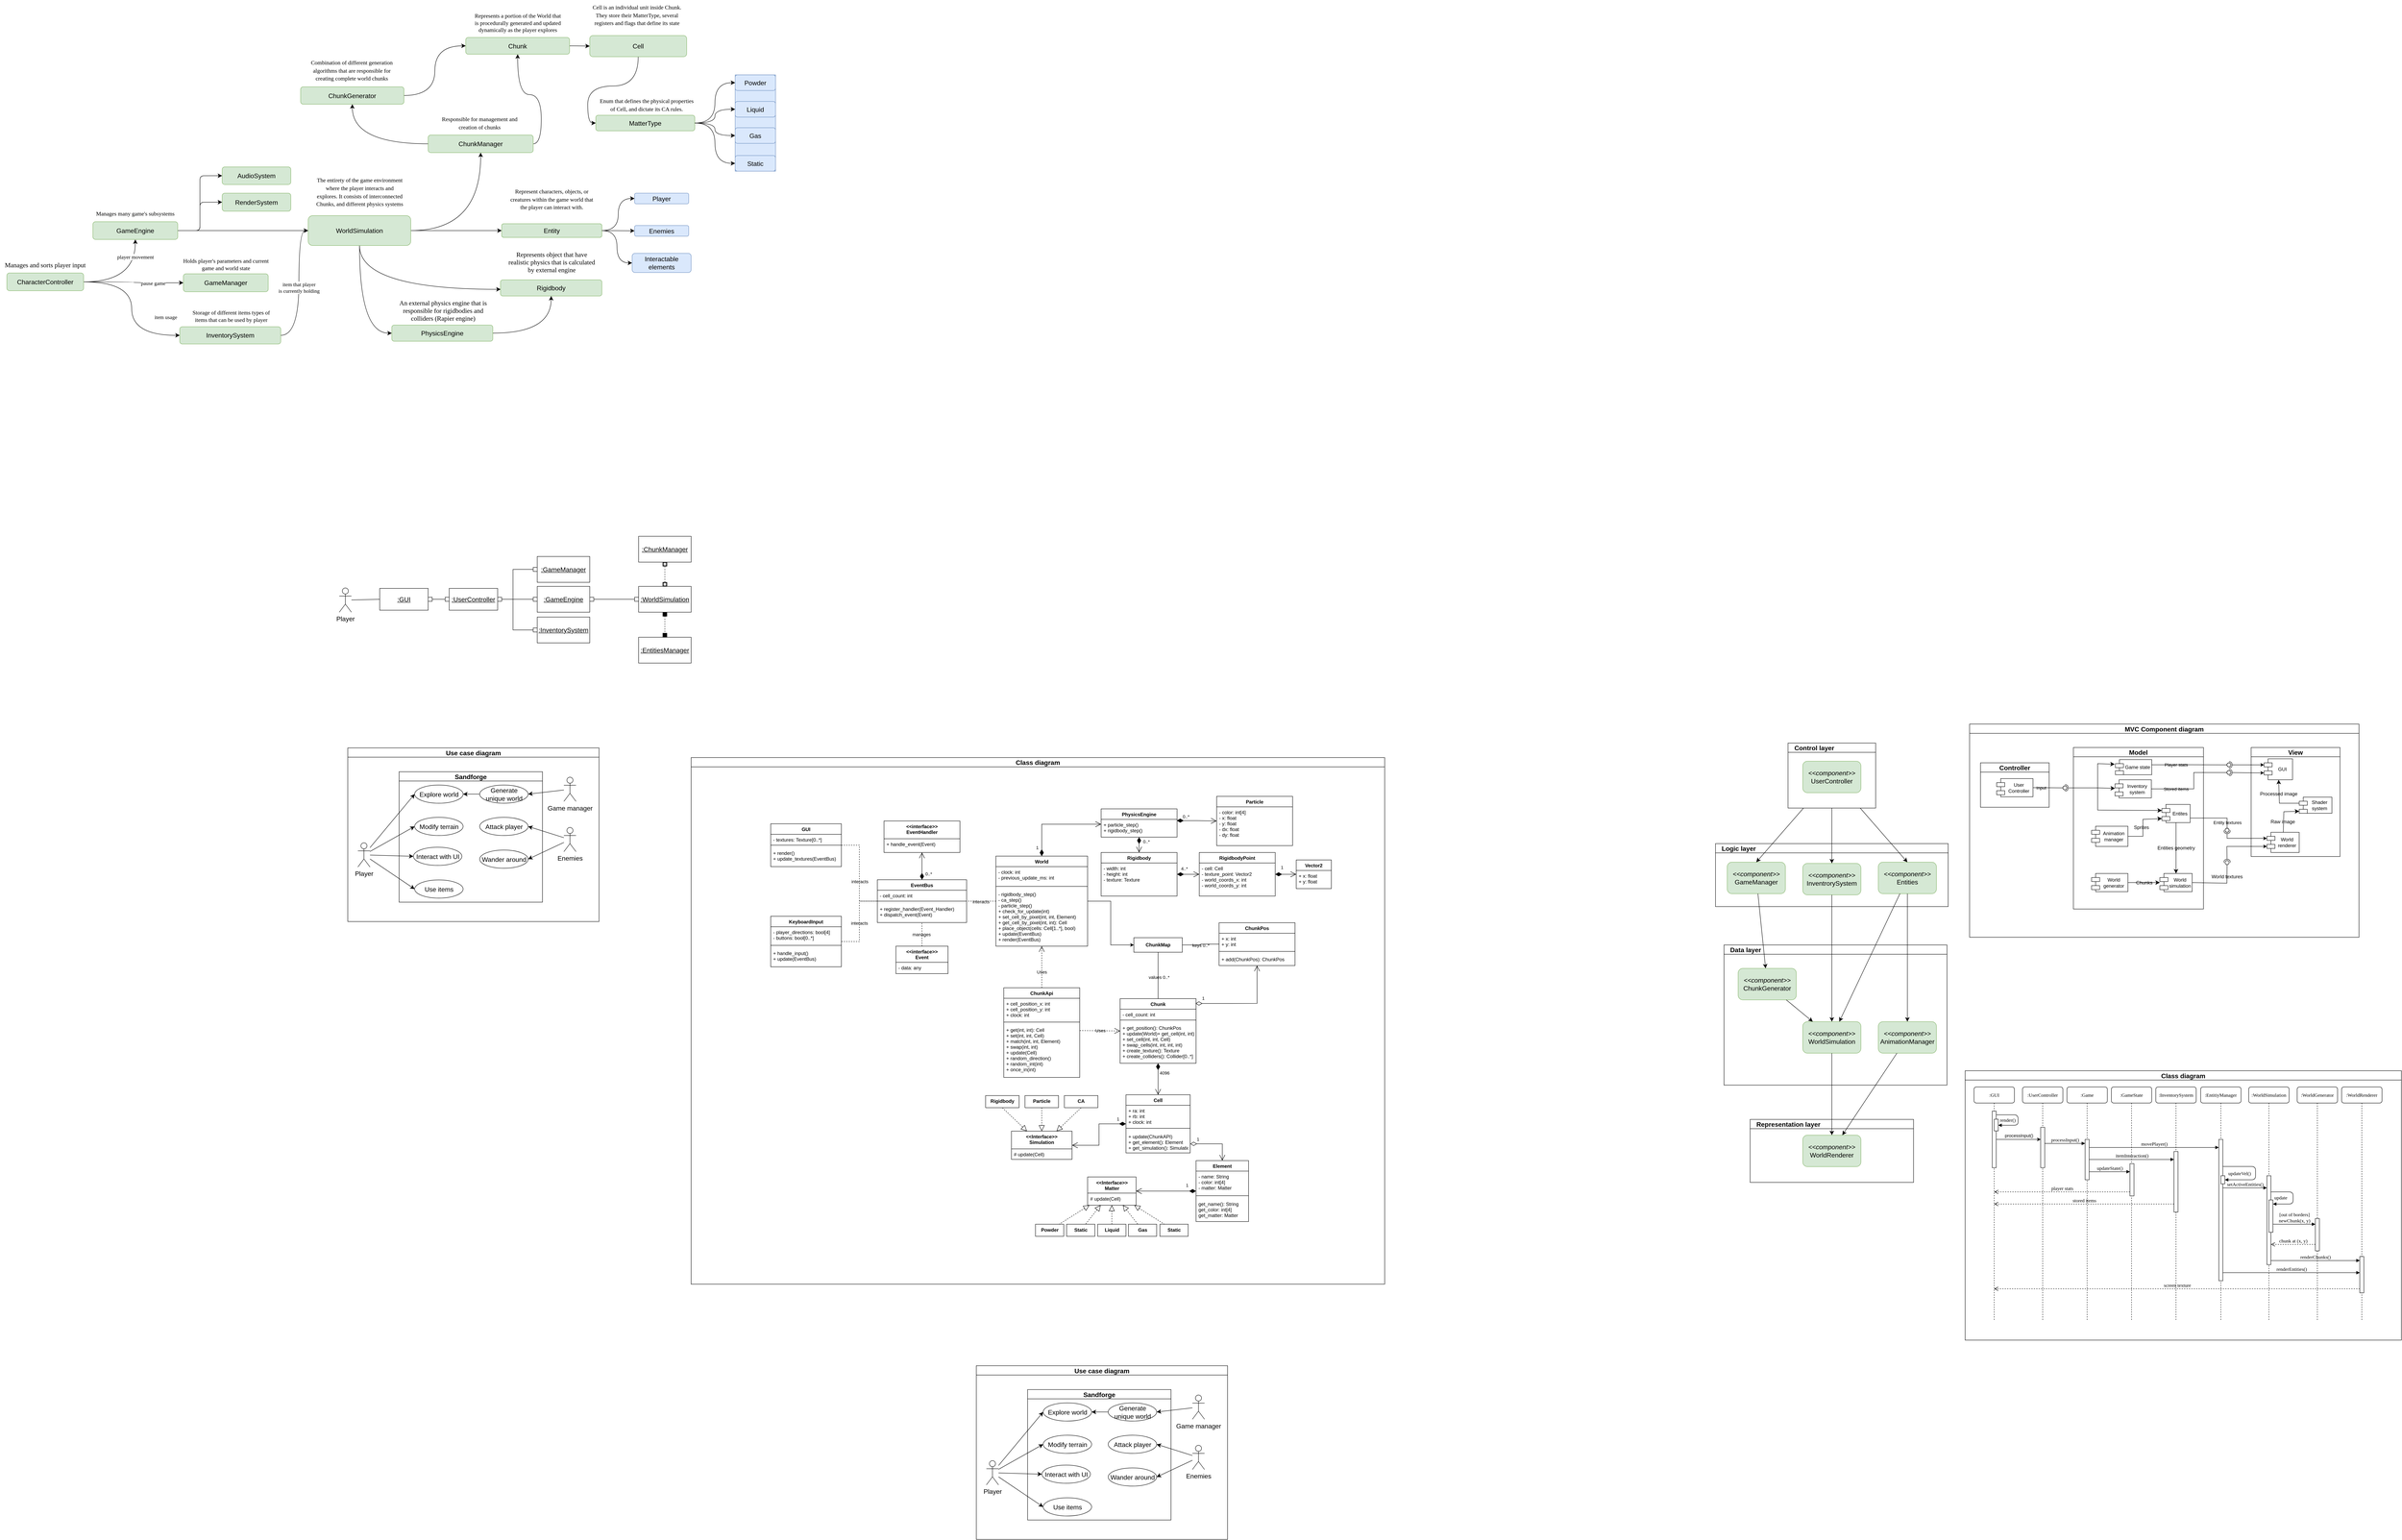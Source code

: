 <mxfile version="22.0.8" type="device">
  <diagram name="Page-1" id="PW_Xwww3jzRoY5vNUY2A">
    <mxGraphModel dx="6579" dy="4754" grid="1" gridSize="10" guides="1" tooltips="1" connect="1" arrows="1" fold="1" page="0" pageScale="1" pageWidth="850" pageHeight="1100" math="0" shadow="0">
      <root>
        <mxCell id="0" />
        <mxCell id="1" parent="0" />
        <mxCell id="bpIo6Ib_cnQscoKgqGLR-4" value="MVC Component diagram" style="swimlane;fontSize=16;labelBackgroundColor=none;" parent="1" vertex="1">
          <mxGeometry x="806" y="-1065" width="964" height="528" as="geometry" />
        </mxCell>
        <mxCell id="86GTZeO0Hbs-Rhm0ISFX-48" value="" style="ellipse;whiteSpace=wrap;html=1;align=center;aspect=fixed;fillColor=none;resizable=0;perimeter=centerPerimeter;rotatable=0;allowArrows=0;points=[];outlineConnect=1;shadow=0;labelBackgroundColor=none;" parent="bpIo6Ib_cnQscoKgqGLR-4" vertex="1">
          <mxGeometry x="231" y="153" width="10" height="10" as="geometry" />
        </mxCell>
        <mxCell id="XZn1DH3PBJOx24A4Sl1q-560" value="Model" style="swimlane;whiteSpace=wrap;html=1;fontSize=16;labelBackgroundColor=none;" vertex="1" parent="bpIo6Ib_cnQscoKgqGLR-4">
          <mxGeometry x="257" y="58" width="322" height="400" as="geometry" />
        </mxCell>
        <mxCell id="86GTZeO0Hbs-Rhm0ISFX-92" value="Game state" style="shape=module;align=left;spacingLeft=20;align=center;verticalAlign=middle;whiteSpace=wrap;html=1;labelBackgroundColor=none;" parent="XZn1DH3PBJOx24A4Sl1q-560" vertex="1">
          <mxGeometry x="104" y="30" width="90" height="37.5" as="geometry" />
        </mxCell>
        <mxCell id="XZn1DH3PBJOx24A4Sl1q-571" value="" style="endArrow=none;html=1;rounded=0;fontSize=12;startSize=8;endSize=8;curved=1;exitX=0;exitY=0.25;exitDx=0;exitDy=0;labelBackgroundColor=none;fontColor=default;" edge="1" parent="XZn1DH3PBJOx24A4Sl1q-560" source="XZn1DH3PBJOx24A4Sl1q-560">
          <mxGeometry width="50" height="50" relative="1" as="geometry">
            <mxPoint x="52" y="129" as="sourcePoint" />
            <mxPoint x="60" y="100" as="targetPoint" />
          </mxGeometry>
        </mxCell>
        <mxCell id="XZn1DH3PBJOx24A4Sl1q-573" value="" style="endArrow=classic;html=1;rounded=0;fontSize=12;startSize=8;endSize=8;entryX=-0.019;entryY=0.307;entryDx=0;entryDy=0;entryPerimeter=0;labelBackgroundColor=none;fontColor=default;" edge="1" parent="XZn1DH3PBJOx24A4Sl1q-560" target="86GTZeO0Hbs-Rhm0ISFX-92">
          <mxGeometry width="50" height="50" relative="1" as="geometry">
            <mxPoint x="60" y="100" as="sourcePoint" />
            <mxPoint x="120" y="70" as="targetPoint" />
            <Array as="points">
              <mxPoint x="60" y="40" />
            </Array>
          </mxGeometry>
        </mxCell>
        <mxCell id="XZn1DH3PBJOx24A4Sl1q-593" value="Entities geometry" style="edgeStyle=none;rounded=0;orthogonalLoop=1;jettySize=auto;html=1;fontSize=12;startSize=8;endSize=8;labelBackgroundColor=none;fontColor=default;" edge="1" parent="XZn1DH3PBJOx24A4Sl1q-560" source="86GTZeO0Hbs-Rhm0ISFX-34" target="86GTZeO0Hbs-Rhm0ISFX-5">
          <mxGeometry relative="1" as="geometry" />
        </mxCell>
        <mxCell id="86GTZeO0Hbs-Rhm0ISFX-34" value="Entites" style="shape=module;align=left;spacingLeft=20;align=center;verticalAlign=middle;whiteSpace=wrap;html=1;labelBackgroundColor=none;" parent="XZn1DH3PBJOx24A4Sl1q-560" vertex="1">
          <mxGeometry x="219.04" y="141" width="70" height="45" as="geometry" />
        </mxCell>
        <mxCell id="86GTZeO0Hbs-Rhm0ISFX-33" value="Inventory system" style="shape=module;align=left;spacingLeft=20;align=center;verticalAlign=middle;whiteSpace=wrap;html=1;labelBackgroundColor=none;" parent="XZn1DH3PBJOx24A4Sl1q-560" vertex="1">
          <mxGeometry x="103" y="80" width="90" height="45" as="geometry" />
        </mxCell>
        <mxCell id="XZn1DH3PBJOx24A4Sl1q-590" value="Sprites" style="edgeStyle=none;rounded=0;orthogonalLoop=1;jettySize=auto;html=1;fontSize=12;startSize=8;endSize=8;entryX=0;entryY=0;entryDx=0;entryDy=35;entryPerimeter=0;labelBackgroundColor=none;fontColor=default;" edge="1" parent="XZn1DH3PBJOx24A4Sl1q-560" source="86GTZeO0Hbs-Rhm0ISFX-28" target="86GTZeO0Hbs-Rhm0ISFX-34">
          <mxGeometry x="-0.058" y="4" relative="1" as="geometry">
            <Array as="points">
              <mxPoint x="172" y="220" />
              <mxPoint x="172" y="178" />
            </Array>
            <mxPoint as="offset" />
          </mxGeometry>
        </mxCell>
        <mxCell id="86GTZeO0Hbs-Rhm0ISFX-28" value="Animation manager" style="shape=module;align=left;spacingLeft=20;align=center;verticalAlign=middle;whiteSpace=wrap;html=1;labelBackgroundColor=none;" parent="XZn1DH3PBJOx24A4Sl1q-560" vertex="1">
          <mxGeometry x="45" y="195" width="90" height="50" as="geometry" />
        </mxCell>
        <mxCell id="86GTZeO0Hbs-Rhm0ISFX-32" value="World generator" style="shape=module;align=left;spacingLeft=20;align=center;verticalAlign=middle;whiteSpace=wrap;html=1;labelBackgroundColor=none;" parent="XZn1DH3PBJOx24A4Sl1q-560" vertex="1">
          <mxGeometry x="45" y="312" width="90" height="45" as="geometry" />
        </mxCell>
        <mxCell id="86GTZeO0Hbs-Rhm0ISFX-5" value="World simulation" style="shape=module;align=left;spacingLeft=20;align=center;verticalAlign=middle;whiteSpace=wrap;html=1;labelBackgroundColor=none;" parent="XZn1DH3PBJOx24A4Sl1q-560" vertex="1">
          <mxGeometry x="214.04" y="312" width="80" height="45" as="geometry" />
        </mxCell>
        <mxCell id="XZn1DH3PBJOx24A4Sl1q-592" value="Chunks" style="edgeStyle=none;curved=1;rounded=0;orthogonalLoop=1;jettySize=auto;html=1;fontSize=12;startSize=8;endSize=8;labelBackgroundColor=none;fontColor=default;" edge="1" parent="XZn1DH3PBJOx24A4Sl1q-560" source="86GTZeO0Hbs-Rhm0ISFX-32" target="86GTZeO0Hbs-Rhm0ISFX-5">
          <mxGeometry relative="1" as="geometry" />
        </mxCell>
        <mxCell id="86GTZeO0Hbs-Rhm0ISFX-46" value="" style="rounded=0;orthogonalLoop=1;jettySize=auto;html=1;endArrow=halfCircle;endFill=0;endSize=6;strokeWidth=1;exitX=0;exitY=0.25;exitDx=0;exitDy=0;shadow=0;labelBackgroundColor=none;fontColor=default;" parent="bpIo6Ib_cnQscoKgqGLR-4" source="XZn1DH3PBJOx24A4Sl1q-560" target="86GTZeO0Hbs-Rhm0ISFX-48" edge="1">
          <mxGeometry relative="1" as="geometry">
            <mxPoint x="411" y="-156" as="sourcePoint" />
            <mxPoint x="177" y="149" as="targetPoint" />
          </mxGeometry>
        </mxCell>
        <mxCell id="XZn1DH3PBJOx24A4Sl1q-572" style="edgeStyle=none;curved=1;rounded=0;orthogonalLoop=1;jettySize=auto;html=1;exitX=0;exitY=0;exitDx=0;exitDy=0;fontSize=12;startSize=8;endSize=8;labelBackgroundColor=none;fontColor=default;" edge="1" parent="bpIo6Ib_cnQscoKgqGLR-4" source="XZn1DH3PBJOx24A4Sl1q-560" target="XZn1DH3PBJOx24A4Sl1q-560">
          <mxGeometry relative="1" as="geometry" />
        </mxCell>
        <mxCell id="XZn1DH3PBJOx24A4Sl1q-574" value="" style="endArrow=classic;html=1;rounded=0;fontSize=12;startSize=8;endSize=8;labelBackgroundColor=none;fontColor=default;" edge="1" parent="bpIo6Ib_cnQscoKgqGLR-4" target="86GTZeO0Hbs-Rhm0ISFX-33">
          <mxGeometry width="50" height="50" relative="1" as="geometry">
            <mxPoint x="317" y="158" as="sourcePoint" />
            <mxPoint x="421" y="140" as="targetPoint" />
            <Array as="points" />
          </mxGeometry>
        </mxCell>
        <mxCell id="XZn1DH3PBJOx24A4Sl1q-575" value="" style="endArrow=classic;html=1;rounded=0;fontSize=12;startSize=8;endSize=8;entryX=0;entryY=0;entryDx=0;entryDy=15;entryPerimeter=0;labelBackgroundColor=none;fontColor=default;" edge="1" parent="bpIo6Ib_cnQscoKgqGLR-4" target="86GTZeO0Hbs-Rhm0ISFX-34">
          <mxGeometry width="50" height="50" relative="1" as="geometry">
            <mxPoint x="317" y="158" as="sourcePoint" />
            <mxPoint x="411" y="185" as="targetPoint" />
            <Array as="points">
              <mxPoint x="317" y="213" />
            </Array>
          </mxGeometry>
        </mxCell>
        <mxCell id="XZn1DH3PBJOx24A4Sl1q-577" value="View" style="swimlane;whiteSpace=wrap;html=1;fontSize=16;labelBackgroundColor=none;" vertex="1" parent="bpIo6Ib_cnQscoKgqGLR-4">
          <mxGeometry x="697" y="58" width="220" height="270" as="geometry" />
        </mxCell>
        <mxCell id="XZn1DH3PBJOx24A4Sl1q-587" value="Raw image" style="edgeStyle=none;rounded=0;orthogonalLoop=1;jettySize=auto;html=1;fontSize=12;startSize=8;endSize=8;entryX=0;entryY=0;entryDx=0;entryDy=35;entryPerimeter=0;labelBackgroundColor=none;fontColor=default;" edge="1" parent="XZn1DH3PBJOx24A4Sl1q-577" source="86GTZeO0Hbs-Rhm0ISFX-14" target="86GTZeO0Hbs-Rhm0ISFX-106">
          <mxGeometry x="-0.416" y="2" relative="1" as="geometry">
            <Array as="points">
              <mxPoint x="81" y="159" />
            </Array>
            <mxPoint as="offset" />
          </mxGeometry>
        </mxCell>
        <mxCell id="86GTZeO0Hbs-Rhm0ISFX-14" value="World renderer" style="shape=module;align=left;spacingLeft=20;align=center;verticalAlign=middle;whiteSpace=wrap;html=1;labelBackgroundColor=none;" parent="XZn1DH3PBJOx24A4Sl1q-577" vertex="1">
          <mxGeometry x="39" y="210" width="80" height="50" as="geometry" />
        </mxCell>
        <mxCell id="XZn1DH3PBJOx24A4Sl1q-585" value="Processed image" style="edgeStyle=none;rounded=0;orthogonalLoop=1;jettySize=auto;html=1;fontSize=12;startSize=8;endSize=8;endArrow=none;endFill=0;startArrow=classic;startFill=1;entryX=0;entryY=0;entryDx=0;entryDy=15;entryPerimeter=0;labelBackgroundColor=none;fontColor=default;" edge="1" parent="XZn1DH3PBJOx24A4Sl1q-577" source="86GTZeO0Hbs-Rhm0ISFX-15" target="86GTZeO0Hbs-Rhm0ISFX-106">
          <mxGeometry x="-0.354" y="-1" relative="1" as="geometry">
            <Array as="points">
              <mxPoint x="70" y="138" />
            </Array>
            <mxPoint as="offset" />
          </mxGeometry>
        </mxCell>
        <mxCell id="86GTZeO0Hbs-Rhm0ISFX-15" value="GUI" style="shape=module;align=left;spacingLeft=20;align=center;verticalAlign=middle;whiteSpace=wrap;html=1;labelBackgroundColor=none;" parent="XZn1DH3PBJOx24A4Sl1q-577" vertex="1">
          <mxGeometry x="32" y="28" width="70.5" height="52" as="geometry" />
        </mxCell>
        <mxCell id="86GTZeO0Hbs-Rhm0ISFX-106" value="Shader system" style="shape=module;align=left;spacingLeft=20;align=center;verticalAlign=middle;whiteSpace=wrap;html=1;labelBackgroundColor=none;" parent="XZn1DH3PBJOx24A4Sl1q-577" vertex="1">
          <mxGeometry x="119" y="123" width="81" height="40" as="geometry" />
        </mxCell>
        <mxCell id="86GTZeO0Hbs-Rhm0ISFX-100" value="" style="ellipse;whiteSpace=wrap;html=1;align=center;aspect=fixed;fillColor=none;resizable=0;perimeter=centerPerimeter;rotatable=0;allowArrows=0;points=[];outlineConnect=1;shadow=0;labelBackgroundColor=none;" parent="bpIo6Ib_cnQscoKgqGLR-4" vertex="1">
          <mxGeometry x="637" y="96" width="10" height="10" as="geometry" />
        </mxCell>
        <mxCell id="86GTZeO0Hbs-Rhm0ISFX-99" value="" style="rounded=0;orthogonalLoop=1;jettySize=auto;html=1;endArrow=oval;endFill=0;sourcePerimeterSpacing=0;targetPerimeterSpacing=0;endSize=10;exitX=0.999;exitY=0.342;exitDx=0;exitDy=0;exitPerimeter=0;edgeStyle=orthogonalEdgeStyle;shadow=0;labelBackgroundColor=none;fontColor=default;" parent="bpIo6Ib_cnQscoKgqGLR-4" source="86GTZeO0Hbs-Rhm0ISFX-92" target="86GTZeO0Hbs-Rhm0ISFX-100" edge="1">
          <mxGeometry relative="1" as="geometry">
            <mxPoint x="900" y="-451" as="sourcePoint" />
          </mxGeometry>
        </mxCell>
        <mxCell id="86GTZeO0Hbs-Rhm0ISFX-101" value="Player stats" style="edgeLabel;html=1;align=center;verticalAlign=middle;resizable=0;points=[];labelBackgroundColor=none;" parent="86GTZeO0Hbs-Rhm0ISFX-99" vertex="1" connectable="0">
          <mxGeometry x="0.11" relative="1" as="geometry">
            <mxPoint x="-46" as="offset" />
          </mxGeometry>
        </mxCell>
        <mxCell id="86GTZeO0Hbs-Rhm0ISFX-98" value="" style="rounded=0;orthogonalLoop=1;jettySize=auto;html=1;endArrow=halfCircle;endFill=0;endSize=6;strokeWidth=1;exitX=0;exitY=0;exitDx=0;exitDy=15;exitPerimeter=0;shadow=0;startArrow=classic;startFill=1;labelBackgroundColor=none;fontColor=default;" parent="bpIo6Ib_cnQscoKgqGLR-4" source="86GTZeO0Hbs-Rhm0ISFX-15" target="86GTZeO0Hbs-Rhm0ISFX-100" edge="1">
          <mxGeometry relative="1" as="geometry">
            <mxPoint x="673.44" y="139" as="sourcePoint" />
            <mxPoint x="669" y="74" as="targetPoint" />
          </mxGeometry>
        </mxCell>
        <mxCell id="86GTZeO0Hbs-Rhm0ISFX-89" value="" style="ellipse;whiteSpace=wrap;html=1;align=center;aspect=fixed;fillColor=none;resizable=0;perimeter=centerPerimeter;rotatable=0;allowArrows=0;points=[];outlineConnect=1;shadow=0;labelBackgroundColor=none;" parent="bpIo6Ib_cnQscoKgqGLR-4" vertex="1">
          <mxGeometry x="637" y="115" width="10" height="10" as="geometry" />
        </mxCell>
        <mxCell id="86GTZeO0Hbs-Rhm0ISFX-88" value="" style="rounded=0;orthogonalLoop=1;jettySize=auto;html=1;endArrow=oval;endFill=0;sourcePerimeterSpacing=0;targetPerimeterSpacing=0;endSize=10;edgeStyle=orthogonalEdgeStyle;shadow=0;labelBackgroundColor=none;fontColor=default;" parent="bpIo6Ib_cnQscoKgqGLR-4" source="86GTZeO0Hbs-Rhm0ISFX-33" target="86GTZeO0Hbs-Rhm0ISFX-89" edge="1">
          <mxGeometry relative="1" as="geometry">
            <mxPoint x="860" y="-396" as="sourcePoint" />
            <Array as="points">
              <mxPoint x="555" y="161" />
              <mxPoint x="555" y="120" />
              <mxPoint x="599" y="120" />
            </Array>
          </mxGeometry>
        </mxCell>
        <mxCell id="86GTZeO0Hbs-Rhm0ISFX-91" value="Stored items" style="edgeLabel;html=1;align=center;verticalAlign=middle;resizable=0;points=[];labelBackgroundColor=none;" parent="86GTZeO0Hbs-Rhm0ISFX-88" vertex="1" connectable="0">
          <mxGeometry x="-0.397" relative="1" as="geometry">
            <mxPoint x="-9" as="offset" />
          </mxGeometry>
        </mxCell>
        <mxCell id="86GTZeO0Hbs-Rhm0ISFX-87" value="" style="rounded=0;orthogonalLoop=1;jettySize=auto;html=1;endArrow=halfCircle;endFill=0;endSize=6;strokeWidth=1;exitX=0;exitY=0;exitDx=0;exitDy=35;exitPerimeter=0;shadow=0;startArrow=classic;startFill=1;labelBackgroundColor=none;fontColor=default;" parent="bpIo6Ib_cnQscoKgqGLR-4" source="86GTZeO0Hbs-Rhm0ISFX-15" target="86GTZeO0Hbs-Rhm0ISFX-89" edge="1">
          <mxGeometry relative="1" as="geometry">
            <mxPoint x="796.94" y="143" as="sourcePoint" />
            <mxPoint x="664" y="146" as="targetPoint" />
          </mxGeometry>
        </mxCell>
        <mxCell id="86GTZeO0Hbs-Rhm0ISFX-80" value="" style="ellipse;whiteSpace=wrap;html=1;align=center;aspect=fixed;fillColor=none;resizable=0;perimeter=centerPerimeter;rotatable=0;allowArrows=0;points=[];outlineConnect=1;shadow=0;labelBackgroundColor=none;" parent="bpIo6Ib_cnQscoKgqGLR-4" vertex="1">
          <mxGeometry x="632.48" y="258" width="10" height="10" as="geometry" />
        </mxCell>
        <mxCell id="86GTZeO0Hbs-Rhm0ISFX-78" value="" style="rounded=0;orthogonalLoop=1;jettySize=auto;html=1;endArrow=halfCircle;endFill=0;endSize=6;strokeWidth=1;exitX=0;exitY=0;exitDx=0;exitDy=15;exitPerimeter=0;shadow=0;startArrow=classic;startFill=1;labelBackgroundColor=none;fontColor=default;" parent="bpIo6Ib_cnQscoKgqGLR-4" source="86GTZeO0Hbs-Rhm0ISFX-14" target="86GTZeO0Hbs-Rhm0ISFX-80" edge="1">
          <mxGeometry relative="1" as="geometry">
            <mxPoint x="703.48" y="283" as="sourcePoint" />
            <mxPoint x="684.92" y="289" as="targetPoint" />
            <Array as="points">
              <mxPoint x="637.48" y="283" />
            </Array>
          </mxGeometry>
        </mxCell>
        <mxCell id="XZn1DH3PBJOx24A4Sl1q-600" value="" style="rounded=0;orthogonalLoop=1;jettySize=auto;html=1;endArrow=halfCircle;endFill=0;endSize=6;strokeWidth=1;sketch=0;fontSize=12;exitX=0;exitY=0;exitDx=0;exitDy=35;exitPerimeter=0;startArrow=classic;startFill=1;labelBackgroundColor=none;fontColor=default;" edge="1" target="XZn1DH3PBJOx24A4Sl1q-602" parent="bpIo6Ib_cnQscoKgqGLR-4" source="86GTZeO0Hbs-Rhm0ISFX-14">
          <mxGeometry relative="1" as="geometry">
            <mxPoint x="711" y="330" as="sourcePoint" />
            <Array as="points">
              <mxPoint x="637" y="303" />
            </Array>
          </mxGeometry>
        </mxCell>
        <mxCell id="XZn1DH3PBJOx24A4Sl1q-601" value="World textures" style="rounded=0;orthogonalLoop=1;jettySize=auto;html=1;endArrow=oval;endFill=0;sketch=0;sourcePerimeterSpacing=0;targetPerimeterSpacing=0;endSize=10;fontSize=12;exitX=1;exitY=0.5;exitDx=0;exitDy=0;labelBackgroundColor=none;fontColor=default;" edge="1" target="XZn1DH3PBJOx24A4Sl1q-602" parent="bpIo6Ib_cnQscoKgqGLR-4" source="86GTZeO0Hbs-Rhm0ISFX-5">
          <mxGeometry x="0.489" relative="1" as="geometry">
            <mxPoint x="608" y="366" as="sourcePoint" />
            <Array as="points">
              <mxPoint x="637" y="394" />
            </Array>
            <mxPoint as="offset" />
          </mxGeometry>
        </mxCell>
        <mxCell id="XZn1DH3PBJOx24A4Sl1q-602" value="" style="ellipse;whiteSpace=wrap;html=1;align=center;aspect=fixed;fillColor=none;strokeColor=none;resizable=0;perimeter=centerPerimeter;rotatable=0;allowArrows=0;points=[];outlineConnect=1;fontSize=16;labelBackgroundColor=none;" vertex="1" parent="bpIo6Ib_cnQscoKgqGLR-4">
          <mxGeometry x="632.48" y="338" width="10" height="10" as="geometry" />
        </mxCell>
        <mxCell id="XZn1DH3PBJOx24A4Sl1q-604" value="Controller" style="swimlane;whiteSpace=wrap;html=1;fontSize=16;labelBackgroundColor=none;" vertex="1" parent="bpIo6Ib_cnQscoKgqGLR-4">
          <mxGeometry x="27" y="96" width="170" height="110" as="geometry" />
        </mxCell>
        <mxCell id="86GTZeO0Hbs-Rhm0ISFX-41" value="User Controller" style="shape=module;align=left;spacingLeft=20;align=center;verticalAlign=middle;whiteSpace=wrap;html=1;labelBackgroundColor=none;" parent="XZn1DH3PBJOx24A4Sl1q-604" vertex="1">
          <mxGeometry x="40" y="39" width="90" height="45" as="geometry" />
        </mxCell>
        <mxCell id="86GTZeO0Hbs-Rhm0ISFX-79" value="" style="rounded=0;orthogonalLoop=1;jettySize=auto;html=1;endArrow=oval;endFill=0;sourcePerimeterSpacing=0;targetPerimeterSpacing=0;endSize=10;exitX=1;exitY=0.75;exitDx=0;exitDy=0;shadow=0;edgeStyle=orthogonalEdgeStyle;labelBackgroundColor=none;fontColor=default;" parent="bpIo6Ib_cnQscoKgqGLR-4" source="86GTZeO0Hbs-Rhm0ISFX-34" target="86GTZeO0Hbs-Rhm0ISFX-80" edge="1">
          <mxGeometry relative="1" as="geometry">
            <mxPoint x="835" y="-331.5" as="sourcePoint" />
            <mxPoint x="975" y="-259" as="targetPoint" />
          </mxGeometry>
        </mxCell>
        <mxCell id="86GTZeO0Hbs-Rhm0ISFX-81" value="Entity textures" style="edgeLabel;html=1;align=center;verticalAlign=middle;resizable=0;points=[];labelBackgroundColor=none;" parent="86GTZeO0Hbs-Rhm0ISFX-79" vertex="1" connectable="0">
          <mxGeometry x="0.042" relative="1" as="geometry">
            <mxPoint x="28" y="11" as="offset" />
          </mxGeometry>
        </mxCell>
        <mxCell id="86GTZeO0Hbs-Rhm0ISFX-47" value="" style="rounded=0;orthogonalLoop=1;jettySize=auto;html=1;endArrow=oval;endFill=0;sketch=0;sourcePerimeterSpacing=0;targetPerimeterSpacing=0;endSize=10;entryX=0.295;entryY=0.692;entryDx=0;entryDy=0;entryPerimeter=0;exitX=1;exitY=0.5;exitDx=0;exitDy=0;labelBackgroundColor=none;fontColor=default;" parent="bpIo6Ib_cnQscoKgqGLR-4" source="86GTZeO0Hbs-Rhm0ISFX-41" target="86GTZeO0Hbs-Rhm0ISFX-48" edge="1">
          <mxGeometry relative="1" as="geometry">
            <mxPoint x="250" y="-384" as="sourcePoint" />
          </mxGeometry>
        </mxCell>
        <mxCell id="86GTZeO0Hbs-Rhm0ISFX-55" value="Input" style="edgeLabel;html=1;align=center;verticalAlign=middle;resizable=0;points=[];labelBackgroundColor=none;" parent="86GTZeO0Hbs-Rhm0ISFX-47" vertex="1" connectable="0">
          <mxGeometry x="-0.544" relative="1" as="geometry">
            <mxPoint x="2" as="offset" />
          </mxGeometry>
        </mxCell>
        <mxCell id="bpIo6Ib_cnQscoKgqGLR-6" value="Class diagram" style="swimlane;fontSize=16;labelBackgroundColor=none;" parent="1" vertex="1">
          <mxGeometry x="795" y="-206.5" width="1080" height="667" as="geometry" />
        </mxCell>
        <mxCell id="BmFelIo98mYdnS1mh0zc-1" value=":Game" style="shape=umlLifeline;perimeter=lifelinePerimeter;whiteSpace=wrap;html=1;container=1;collapsible=0;recursiveResize=0;outlineConnect=0;rounded=1;shadow=0;comic=0;labelBackgroundColor=none;strokeWidth=1;fontFamily=Verdana;fontSize=12;align=center;" parent="bpIo6Ib_cnQscoKgqGLR-6" vertex="1">
          <mxGeometry x="252" y="40" width="100" height="580" as="geometry" />
        </mxCell>
        <mxCell id="BmFelIo98mYdnS1mh0zc-2" value="" style="html=1;points=[];perimeter=orthogonalPerimeter;rounded=0;shadow=0;comic=0;labelBackgroundColor=none;strokeWidth=1;fontFamily=Verdana;fontSize=12;align=center;" parent="BmFelIo98mYdnS1mh0zc-1" vertex="1">
          <mxGeometry x="45" y="130" width="10" height="100" as="geometry" />
        </mxCell>
        <mxCell id="BmFelIo98mYdnS1mh0zc-25" value="updateState()" style="html=1;verticalAlign=bottom;endArrow=block;labelBackgroundColor=none;fontFamily=Verdana;fontSize=12;edgeStyle=elbowEdgeStyle;elbow=vertical;rounded=0;exitX=1.133;exitY=0.101;exitDx=0;exitDy=0;exitPerimeter=0;fontColor=default;" parent="BmFelIo98mYdnS1mh0zc-1" target="BmFelIo98mYdnS1mh0zc-4" edge="1">
          <mxGeometry x="0.006" relative="1" as="geometry">
            <mxPoint x="55.0" y="210.11" as="sourcePoint" />
            <mxPoint x="204.67" y="210.003" as="targetPoint" />
            <mxPoint as="offset" />
          </mxGeometry>
        </mxCell>
        <mxCell id="BmFelIo98mYdnS1mh0zc-12" value="itemInteraction()" style="html=1;verticalAlign=bottom;endArrow=block;labelBackgroundColor=none;fontFamily=Verdana;fontSize=12;edgeStyle=elbowEdgeStyle;elbow=vertical;rounded=0;fontColor=default;" parent="BmFelIo98mYdnS1mh0zc-1" target="BmFelIo98mYdnS1mh0zc-11" edge="1">
          <mxGeometry x="0.003" relative="1" as="geometry">
            <mxPoint x="55" y="179.71" as="sourcePoint" />
            <Array as="points">
              <mxPoint x="220" y="179.71" />
            </Array>
            <mxPoint x="345" y="179.71" as="targetPoint" />
            <mxPoint as="offset" />
          </mxGeometry>
        </mxCell>
        <mxCell id="BmFelIo98mYdnS1mh0zc-69" value="stored items" style="html=1;verticalAlign=bottom;endArrow=open;dashed=1;endSize=8;labelBackgroundColor=none;fontFamily=Verdana;fontSize=12;edgeStyle=elbowEdgeStyle;elbow=vertical;rounded=0;fontColor=default;" parent="BmFelIo98mYdnS1mh0zc-1" edge="1">
          <mxGeometry relative="1" as="geometry">
            <mxPoint x="-180.19" y="289.997" as="targetPoint" />
            <mxPoint x="265.0" y="289.997" as="sourcePoint" />
          </mxGeometry>
        </mxCell>
        <mxCell id="BmFelIo98mYdnS1mh0zc-3" value=":GameState" style="shape=umlLifeline;perimeter=lifelinePerimeter;whiteSpace=wrap;html=1;container=1;collapsible=0;recursiveResize=0;outlineConnect=0;rounded=1;shadow=0;comic=0;labelBackgroundColor=none;strokeWidth=1;fontFamily=Verdana;fontSize=12;align=center;" parent="bpIo6Ib_cnQscoKgqGLR-6" vertex="1">
          <mxGeometry x="362" y="40" width="100" height="580" as="geometry" />
        </mxCell>
        <mxCell id="BmFelIo98mYdnS1mh0zc-4" value="" style="html=1;points=[];perimeter=orthogonalPerimeter;rounded=0;shadow=0;comic=0;labelBackgroundColor=none;strokeWidth=1;fontFamily=Verdana;fontSize=12;align=center;" parent="BmFelIo98mYdnS1mh0zc-3" vertex="1">
          <mxGeometry x="46" y="190" width="10" height="80" as="geometry" />
        </mxCell>
        <mxCell id="BmFelIo98mYdnS1mh0zc-5" value=":InventorySystem" style="shape=umlLifeline;perimeter=lifelinePerimeter;whiteSpace=wrap;html=1;container=1;collapsible=0;recursiveResize=0;outlineConnect=0;rounded=1;shadow=0;comic=0;labelBackgroundColor=none;strokeWidth=1;fontFamily=Verdana;fontSize=12;align=center;" parent="bpIo6Ib_cnQscoKgqGLR-6" vertex="1">
          <mxGeometry x="472" y="40" width="100" height="580" as="geometry" />
        </mxCell>
        <mxCell id="BmFelIo98mYdnS1mh0zc-11" value="" style="html=1;points=[];perimeter=orthogonalPerimeter;rounded=0;shadow=0;comic=0;labelBackgroundColor=none;strokeWidth=1;fontFamily=Verdana;fontSize=12;align=center;" parent="BmFelIo98mYdnS1mh0zc-5" vertex="1">
          <mxGeometry x="45" y="160" width="10" height="150" as="geometry" />
        </mxCell>
        <mxCell id="BmFelIo98mYdnS1mh0zc-6" value=":EntitiyManager" style="shape=umlLifeline;perimeter=lifelinePerimeter;whiteSpace=wrap;html=1;container=1;collapsible=0;recursiveResize=0;outlineConnect=0;rounded=1;shadow=0;comic=0;labelBackgroundColor=none;strokeWidth=1;fontFamily=Verdana;fontSize=12;align=center;" parent="bpIo6Ib_cnQscoKgqGLR-6" vertex="1">
          <mxGeometry x="583" y="40" width="100" height="580" as="geometry" />
        </mxCell>
        <mxCell id="BmFelIo98mYdnS1mh0zc-13" value="" style="html=1;points=[];perimeter=orthogonalPerimeter;rounded=0;shadow=0;comic=0;labelBackgroundColor=none;strokeWidth=1;fontFamily=Verdana;fontSize=12;align=center;" parent="BmFelIo98mYdnS1mh0zc-6" vertex="1">
          <mxGeometry x="45" y="130" width="10" height="350" as="geometry" />
        </mxCell>
        <mxCell id="BmFelIo98mYdnS1mh0zc-42" value="updateVel()" style="html=1;verticalAlign=bottom;endArrow=block;labelBackgroundColor=none;fontFamily=Verdana;fontSize=12;elbow=vertical;edgeStyle=orthogonalEdgeStyle;rounded=1;fontColor=default;" parent="BmFelIo98mYdnS1mh0zc-6" source="BmFelIo98mYdnS1mh0zc-13" target="BmFelIo98mYdnS1mh0zc-41" edge="1">
          <mxGeometry x="0.621" y="-7" relative="1" as="geometry">
            <mxPoint x="55" y="160" as="sourcePoint" />
            <mxPoint x="60.333" y="208.333" as="targetPoint" />
            <Array as="points">
              <mxPoint x="136" y="197" />
              <mxPoint x="136" y="230" />
            </Array>
            <mxPoint as="offset" />
          </mxGeometry>
        </mxCell>
        <mxCell id="BmFelIo98mYdnS1mh0zc-41" value="" style="html=1;points=[];perimeter=orthogonalPerimeter;rounded=0;shadow=0;comic=0;labelBackgroundColor=none;strokeWidth=1;fontFamily=Verdana;fontSize=12;align=center;" parent="BmFelIo98mYdnS1mh0zc-6" vertex="1">
          <mxGeometry x="50" y="220" width="10" height="20" as="geometry" />
        </mxCell>
        <mxCell id="BmFelIo98mYdnS1mh0zc-64" value="screen texture" style="html=1;verticalAlign=bottom;endArrow=open;dashed=1;endSize=8;labelBackgroundColor=none;fontFamily=Verdana;fontSize=12;edgeStyle=elbowEdgeStyle;elbow=vertical;rounded=0;fontColor=default;" parent="BmFelIo98mYdnS1mh0zc-6" edge="1">
          <mxGeometry relative="1" as="geometry">
            <mxPoint x="-511.19" y="500.001" as="targetPoint" />
            <mxPoint x="394" y="500.001" as="sourcePoint" />
          </mxGeometry>
        </mxCell>
        <mxCell id="BmFelIo98mYdnS1mh0zc-7" value=":WorldSimulation" style="shape=umlLifeline;perimeter=lifelinePerimeter;whiteSpace=wrap;html=1;container=1;collapsible=0;recursiveResize=0;outlineConnect=0;rounded=1;shadow=0;comic=0;labelBackgroundColor=none;strokeWidth=1;fontFamily=Verdana;fontSize=12;align=center;" parent="bpIo6Ib_cnQscoKgqGLR-6" vertex="1">
          <mxGeometry x="702" y="40" width="100" height="580" as="geometry" />
        </mxCell>
        <mxCell id="BmFelIo98mYdnS1mh0zc-45" value="" style="html=1;points=[];perimeter=orthogonalPerimeter;rounded=0;shadow=0;comic=0;labelBackgroundColor=none;strokeWidth=1;fontFamily=Verdana;fontSize=12;align=center;" parent="BmFelIo98mYdnS1mh0zc-7" vertex="1">
          <mxGeometry x="45" y="220" width="10" height="220" as="geometry" />
        </mxCell>
        <mxCell id="BmFelIo98mYdnS1mh0zc-50" value="update" style="html=1;verticalAlign=bottom;endArrow=block;labelBackgroundColor=none;fontFamily=Verdana;fontSize=12;elbow=vertical;edgeStyle=orthogonalEdgeStyle;rounded=1;fontColor=default;" parent="BmFelIo98mYdnS1mh0zc-7" source="BmFelIo98mYdnS1mh0zc-45" target="BmFelIo98mYdnS1mh0zc-51" edge="1">
          <mxGeometry x="0.719" y="-7" relative="1" as="geometry">
            <mxPoint x="55" y="240" as="sourcePoint" />
            <mxPoint x="60.333" y="288.333" as="targetPoint" />
            <Array as="points">
              <mxPoint x="110" y="260" />
              <mxPoint x="110" y="290" />
            </Array>
            <mxPoint as="offset" />
          </mxGeometry>
        </mxCell>
        <mxCell id="BmFelIo98mYdnS1mh0zc-51" value="" style="html=1;points=[];perimeter=orthogonalPerimeter;rounded=0;shadow=0;comic=0;labelBackgroundColor=none;strokeWidth=1;fontFamily=Verdana;fontSize=12;align=center;" parent="BmFelIo98mYdnS1mh0zc-7" vertex="1">
          <mxGeometry x="50" y="280" width="10" height="80" as="geometry" />
        </mxCell>
        <mxCell id="BmFelIo98mYdnS1mh0zc-49" value="setActiveEntities()" style="html=1;verticalAlign=bottom;endArrow=block;labelBackgroundColor=none;fontFamily=Verdana;fontSize=12;rounded=0;fontColor=default;" parent="BmFelIo98mYdnS1mh0zc-7" source="BmFelIo98mYdnS1mh0zc-13" edge="1">
          <mxGeometry relative="1" as="geometry">
            <mxPoint x="-85" y="250" as="sourcePoint" />
            <mxPoint x="45" y="250" as="targetPoint" />
          </mxGeometry>
        </mxCell>
        <mxCell id="BmFelIo98mYdnS1mh0zc-8" value=":WorldGenerator" style="shape=umlLifeline;perimeter=lifelinePerimeter;whiteSpace=wrap;html=1;container=1;collapsible=0;recursiveResize=0;outlineConnect=0;rounded=1;shadow=0;comic=0;labelBackgroundColor=none;strokeWidth=1;fontFamily=Verdana;fontSize=12;align=center;" parent="bpIo6Ib_cnQscoKgqGLR-6" vertex="1">
          <mxGeometry x="822" y="40" width="100" height="580" as="geometry" />
        </mxCell>
        <mxCell id="BmFelIo98mYdnS1mh0zc-18" value="" style="html=1;points=[];perimeter=orthogonalPerimeter;rounded=0;shadow=0;comic=0;labelBackgroundColor=none;strokeWidth=1;fontFamily=Verdana;fontSize=12;align=center;" parent="BmFelIo98mYdnS1mh0zc-8" vertex="1">
          <mxGeometry x="45" y="326" width="10" height="80" as="geometry" />
        </mxCell>
        <mxCell id="BmFelIo98mYdnS1mh0zc-55" value="chunk at (x, y)" style="html=1;verticalAlign=bottom;endArrow=open;dashed=1;endSize=8;labelBackgroundColor=none;fontFamily=Verdana;fontSize=12;edgeStyle=elbowEdgeStyle;elbow=vertical;rounded=0;fontColor=default;" parent="BmFelIo98mYdnS1mh0zc-8" target="BmFelIo98mYdnS1mh0zc-45" edge="1">
          <mxGeometry relative="1" as="geometry">
            <mxPoint x="-85" y="390" as="targetPoint" />
            <mxPoint x="45" y="390" as="sourcePoint" />
          </mxGeometry>
        </mxCell>
        <mxCell id="BmFelIo98mYdnS1mh0zc-9" value=":UserController" style="shape=umlLifeline;perimeter=lifelinePerimeter;whiteSpace=wrap;html=1;container=1;collapsible=0;recursiveResize=0;outlineConnect=0;rounded=1;shadow=0;comic=0;labelBackgroundColor=none;strokeWidth=1;fontFamily=Verdana;fontSize=12;align=center;" parent="bpIo6Ib_cnQscoKgqGLR-6" vertex="1">
          <mxGeometry x="142" y="40" width="100" height="580" as="geometry" />
        </mxCell>
        <mxCell id="BmFelIo98mYdnS1mh0zc-10" value="" style="html=1;points=[];perimeter=orthogonalPerimeter;rounded=0;shadow=0;comic=0;labelBackgroundColor=none;strokeWidth=1;fontFamily=Verdana;fontSize=12;align=center;" parent="BmFelIo98mYdnS1mh0zc-9" vertex="1">
          <mxGeometry x="45" y="100" width="10" height="100" as="geometry" />
        </mxCell>
        <mxCell id="BmFelIo98mYdnS1mh0zc-53" value="&lt;div&gt;[out of borders]&lt;/div&gt;&lt;div&gt;newChunk(x, y)&lt;/div&gt;" style="html=1;verticalAlign=bottom;endArrow=block;labelBackgroundColor=none;fontFamily=Verdana;fontSize=12;elbow=vertical;edgeStyle=orthogonalEdgeStyle;curved=1;rounded=0;fontColor=default;" parent="bpIo6Ib_cnQscoKgqGLR-6" source="BmFelIo98mYdnS1mh0zc-51" target="BmFelIo98mYdnS1mh0zc-18" edge="1">
          <mxGeometry x="-0.002" relative="1" as="geometry">
            <mxPoint x="917" y="400" as="sourcePoint" />
            <mxPoint x="922" y="450" as="targetPoint" />
            <Array as="points">
              <mxPoint x="812" y="380" />
              <mxPoint x="812" y="380" />
            </Array>
            <mxPoint as="offset" />
          </mxGeometry>
        </mxCell>
        <mxCell id="BmFelIo98mYdnS1mh0zc-56" value=":WorldRenderer" style="shape=umlLifeline;perimeter=lifelinePerimeter;whiteSpace=wrap;html=1;container=1;collapsible=0;recursiveResize=0;outlineConnect=0;rounded=1;shadow=0;comic=0;labelBackgroundColor=none;strokeWidth=1;fontFamily=Verdana;fontSize=12;align=center;" parent="bpIo6Ib_cnQscoKgqGLR-6" vertex="1">
          <mxGeometry x="932" y="40" width="100" height="580" as="geometry" />
        </mxCell>
        <mxCell id="BmFelIo98mYdnS1mh0zc-57" value="" style="html=1;points=[];perimeter=orthogonalPerimeter;rounded=0;shadow=0;comic=0;labelBackgroundColor=none;strokeWidth=1;fontFamily=Verdana;fontSize=12;align=center;" parent="BmFelIo98mYdnS1mh0zc-56" vertex="1">
          <mxGeometry x="45" y="420" width="10" height="90" as="geometry" />
        </mxCell>
        <mxCell id="BmFelIo98mYdnS1mh0zc-59" value="renderChunks()" style="html=1;verticalAlign=bottom;endArrow=block;labelBackgroundColor=none;fontFamily=Verdana;fontSize=12;elbow=vertical;edgeStyle=orthogonalEdgeStyle;curved=1;rounded=0;fontColor=default;" parent="bpIo6Ib_cnQscoKgqGLR-6" source="BmFelIo98mYdnS1mh0zc-45" target="BmFelIo98mYdnS1mh0zc-57" edge="1">
          <mxGeometry relative="1" as="geometry">
            <mxPoint x="902" y="460" as="sourcePoint" />
            <mxPoint x="1182" y="460" as="targetPoint" />
            <Array as="points">
              <mxPoint x="922" y="470" />
              <mxPoint x="922" y="470" />
            </Array>
          </mxGeometry>
        </mxCell>
        <mxCell id="BmFelIo98mYdnS1mh0zc-61" value="renderEntities()" style="html=1;verticalAlign=bottom;endArrow=block;labelBackgroundColor=none;fontFamily=Verdana;fontSize=12;elbow=vertical;edgeStyle=orthogonalEdgeStyle;curved=1;rounded=0;fontColor=default;" parent="bpIo6Ib_cnQscoKgqGLR-6" source="BmFelIo98mYdnS1mh0zc-13" target="BmFelIo98mYdnS1mh0zc-57" edge="1">
          <mxGeometry relative="1" as="geometry">
            <mxPoint x="747" y="500" as="sourcePoint" />
            <mxPoint x="1027" y="500" as="targetPoint" />
            <Array as="points">
              <mxPoint x="812" y="500" />
              <mxPoint x="812" y="500" />
            </Array>
          </mxGeometry>
        </mxCell>
        <mxCell id="BmFelIo98mYdnS1mh0zc-62" value=":GUI" style="shape=umlLifeline;perimeter=lifelinePerimeter;whiteSpace=wrap;html=1;container=1;collapsible=0;recursiveResize=0;outlineConnect=0;rounded=1;shadow=0;comic=0;labelBackgroundColor=none;strokeWidth=1;fontFamily=Verdana;fontSize=12;align=center;" parent="bpIo6Ib_cnQscoKgqGLR-6" vertex="1">
          <mxGeometry x="22" y="40" width="100" height="580" as="geometry" />
        </mxCell>
        <mxCell id="BmFelIo98mYdnS1mh0zc-63" value="" style="html=1;points=[];perimeter=orthogonalPerimeter;rounded=0;shadow=0;comic=0;labelBackgroundColor=none;strokeWidth=1;fontFamily=Verdana;fontSize=12;align=center;" parent="BmFelIo98mYdnS1mh0zc-62" vertex="1">
          <mxGeometry x="45" y="60" width="10" height="140" as="geometry" />
        </mxCell>
        <mxCell id="BmFelIo98mYdnS1mh0zc-24" value="processInput()" style="html=1;verticalAlign=bottom;endArrow=block;entryX=0;entryY=0;labelBackgroundColor=none;fontFamily=Verdana;fontSize=12;edgeStyle=elbowEdgeStyle;elbow=vertical;rounded=0;fontColor=default;" parent="bpIo6Ib_cnQscoKgqGLR-6" source="BmFelIo98mYdnS1mh0zc-10" edge="1">
          <mxGeometry relative="1" as="geometry">
            <mxPoint x="167" y="180.238" as="sourcePoint" />
            <mxPoint x="297" y="180" as="targetPoint" />
          </mxGeometry>
        </mxCell>
        <mxCell id="BmFelIo98mYdnS1mh0zc-67" value="render()" style="html=1;verticalAlign=bottom;endArrow=block;labelBackgroundColor=none;fontFamily=Verdana;fontSize=12;elbow=vertical;edgeStyle=orthogonalEdgeStyle;rounded=1;fontColor=default;" parent="bpIo6Ib_cnQscoKgqGLR-6" source="BmFelIo98mYdnS1mh0zc-63" target="BmFelIo98mYdnS1mh0zc-68" edge="1">
          <mxGeometry x="0.643" y="-4" relative="1" as="geometry">
            <mxPoint x="27" y="110" as="sourcePoint" />
            <mxPoint x="32.333" y="138.333" as="targetPoint" />
            <Array as="points">
              <mxPoint x="131" y="109" />
              <mxPoint x="131" y="135" />
            </Array>
            <mxPoint as="offset" />
          </mxGeometry>
        </mxCell>
        <mxCell id="BmFelIo98mYdnS1mh0zc-68" value="" style="html=1;points=[];perimeter=orthogonalPerimeter;rounded=0;shadow=0;comic=0;labelBackgroundColor=none;strokeWidth=1;fontFamily=Verdana;fontSize=12;align=center;" parent="bpIo6Ib_cnQscoKgqGLR-6" vertex="1">
          <mxGeometry x="72" y="120" width="10" height="29" as="geometry" />
        </mxCell>
        <mxCell id="BmFelIo98mYdnS1mh0zc-70" value="player stats" style="html=1;verticalAlign=bottom;endArrow=open;dashed=1;endSize=8;labelBackgroundColor=none;fontFamily=Verdana;fontSize=12;edgeStyle=elbowEdgeStyle;elbow=vertical;rounded=0;fontColor=default;" parent="bpIo6Ib_cnQscoKgqGLR-6" source="BmFelIo98mYdnS1mh0zc-4" target="BmFelIo98mYdnS1mh0zc-62" edge="1">
          <mxGeometry relative="1" as="geometry">
            <mxPoint x="-118.071" y="290.003" as="targetPoint" />
            <mxPoint x="457.0" y="290.003" as="sourcePoint" />
            <Array as="points">
              <mxPoint x="382" y="300" />
            </Array>
          </mxGeometry>
        </mxCell>
        <mxCell id="BmFelIo98mYdnS1mh0zc-39" value="movePlayer()" style="html=1;verticalAlign=bottom;endArrow=block;labelBackgroundColor=none;fontFamily=Verdana;fontSize=12;edgeStyle=elbowEdgeStyle;elbow=vertical;rounded=0;fontColor=default;" parent="bpIo6Ib_cnQscoKgqGLR-6" source="BmFelIo98mYdnS1mh0zc-2" target="BmFelIo98mYdnS1mh0zc-13" edge="1">
          <mxGeometry x="0.003" relative="1" as="geometry">
            <mxPoint x="307" y="150" as="sourcePoint" />
            <Array as="points">
              <mxPoint x="422" y="190" />
              <mxPoint x="311" y="150" />
            </Array>
            <mxPoint x="436" y="150" as="targetPoint" />
            <mxPoint as="offset" />
          </mxGeometry>
        </mxCell>
        <mxCell id="BmFelIo98mYdnS1mh0zc-65" style="edgeStyle=orthogonalEdgeStyle;rounded=0;orthogonalLoop=1;jettySize=auto;html=1;labelBackgroundColor=none;fontColor=default;" parent="bpIo6Ib_cnQscoKgqGLR-6" source="BmFelIo98mYdnS1mh0zc-63" target="BmFelIo98mYdnS1mh0zc-10" edge="1">
          <mxGeometry relative="1" as="geometry">
            <mxPoint x="27" y="180" as="sourcePoint" />
            <mxPoint x="187" y="181.011" as="targetPoint" />
            <Array as="points">
              <mxPoint x="162" y="170" />
              <mxPoint x="162" y="170" />
            </Array>
          </mxGeometry>
        </mxCell>
        <mxCell id="BmFelIo98mYdnS1mh0zc-66" value="processInput()" style="edgeLabel;html=1;align=center;verticalAlign=middle;resizable=0;points=[];labelBackgroundColor=none;" parent="BmFelIo98mYdnS1mh0zc-65" vertex="1" connectable="0">
          <mxGeometry x="-0.096" y="-1" relative="1" as="geometry">
            <mxPoint x="6" y="-11" as="offset" />
          </mxGeometry>
        </mxCell>
        <mxCell id="bpIo6Ib_cnQscoKgqGLR-150" value="Use case diagram" style="swimlane;fontSize=16;labelBackgroundColor=none;" parent="1" vertex="1">
          <mxGeometry x="-1653" y="524" width="622" height="430" as="geometry" />
        </mxCell>
        <mxCell id="bpIo6Ib_cnQscoKgqGLR-65" value="Player" style="shape=umlActor;verticalLabelPosition=bottom;verticalAlign=top;html=1;outlineConnect=0;fontSize=16;labelBackgroundColor=none;" parent="bpIo6Ib_cnQscoKgqGLR-150" vertex="1">
          <mxGeometry x="25" y="235" width="30" height="60" as="geometry" />
        </mxCell>
        <mxCell id="bpIo6Ib_cnQscoKgqGLR-67" value="Sandforge" style="swimlane;fontSize=16;labelBackgroundColor=none;" parent="bpIo6Ib_cnQscoKgqGLR-150" vertex="1">
          <mxGeometry x="127" y="59" width="355" height="323" as="geometry" />
        </mxCell>
        <mxCell id="bpIo6Ib_cnQscoKgqGLR-129" value="Explore world" style="ellipse;whiteSpace=wrap;html=1;fontSize=16;labelBackgroundColor=none;" parent="bpIo6Ib_cnQscoKgqGLR-67" vertex="1">
          <mxGeometry x="38.5" y="33" width="120" height="45" as="geometry" />
        </mxCell>
        <mxCell id="bpIo6Ib_cnQscoKgqGLR-130" value="Modify terrain" style="ellipse;whiteSpace=wrap;html=1;fontSize=16;labelBackgroundColor=none;" parent="bpIo6Ib_cnQscoKgqGLR-67" vertex="1">
          <mxGeometry x="38.5" y="113" width="120" height="45" as="geometry" />
        </mxCell>
        <mxCell id="bpIo6Ib_cnQscoKgqGLR-131" value="Use items" style="ellipse;whiteSpace=wrap;html=1;fontSize=16;labelBackgroundColor=none;" parent="bpIo6Ib_cnQscoKgqGLR-67" vertex="1">
          <mxGeometry x="38.5" y="268" width="120" height="45" as="geometry" />
        </mxCell>
        <mxCell id="bpIo6Ib_cnQscoKgqGLR-137" style="edgeStyle=none;curved=1;rounded=0;orthogonalLoop=1;jettySize=auto;html=1;fontSize=12;startSize=8;endSize=8;entryX=1;entryY=0.5;entryDx=0;entryDy=0;labelBackgroundColor=none;fontColor=default;" parent="bpIo6Ib_cnQscoKgqGLR-67" source="bpIo6Ib_cnQscoKgqGLR-135" target="bpIo6Ib_cnQscoKgqGLR-129" edge="1">
          <mxGeometry relative="1" as="geometry" />
        </mxCell>
        <mxCell id="bpIo6Ib_cnQscoKgqGLR-135" value="Generate unique world" style="ellipse;whiteSpace=wrap;html=1;fontSize=16;labelBackgroundColor=none;" parent="bpIo6Ib_cnQscoKgqGLR-67" vertex="1">
          <mxGeometry x="199.5" y="33" width="120" height="45" as="geometry" />
        </mxCell>
        <mxCell id="bpIo6Ib_cnQscoKgqGLR-69" value="Interact with UI" style="ellipse;whiteSpace=wrap;html=1;fontSize=16;labelBackgroundColor=none;" parent="bpIo6Ib_cnQscoKgqGLR-67" vertex="1">
          <mxGeometry x="35.5" y="187" width="120" height="45" as="geometry" />
        </mxCell>
        <mxCell id="bpIo6Ib_cnQscoKgqGLR-146" value="Attack player" style="ellipse;whiteSpace=wrap;html=1;fontSize=16;labelBackgroundColor=none;" parent="bpIo6Ib_cnQscoKgqGLR-67" vertex="1">
          <mxGeometry x="199.5" y="113" width="120" height="45" as="geometry" />
        </mxCell>
        <mxCell id="bpIo6Ib_cnQscoKgqGLR-147" value="Wander around" style="ellipse;whiteSpace=wrap;html=1;fontSize=16;labelBackgroundColor=none;" parent="bpIo6Ib_cnQscoKgqGLR-67" vertex="1">
          <mxGeometry x="199.5" y="194" width="120" height="45" as="geometry" />
        </mxCell>
        <mxCell id="bpIo6Ib_cnQscoKgqGLR-138" style="edgeStyle=none;curved=1;rounded=0;orthogonalLoop=1;jettySize=auto;html=1;fontSize=12;startSize=8;endSize=8;entryX=0;entryY=0.5;entryDx=0;entryDy=0;labelBackgroundColor=none;fontColor=default;" parent="bpIo6Ib_cnQscoKgqGLR-150" source="bpIo6Ib_cnQscoKgqGLR-65" target="bpIo6Ib_cnQscoKgqGLR-129" edge="1">
          <mxGeometry relative="1" as="geometry" />
        </mxCell>
        <mxCell id="bpIo6Ib_cnQscoKgqGLR-140" style="edgeStyle=none;curved=1;rounded=0;orthogonalLoop=1;jettySize=auto;html=1;fontSize=12;startSize=8;endSize=8;entryX=0;entryY=0.5;entryDx=0;entryDy=0;labelBackgroundColor=none;fontColor=default;" parent="bpIo6Ib_cnQscoKgqGLR-150" source="bpIo6Ib_cnQscoKgqGLR-65" target="bpIo6Ib_cnQscoKgqGLR-130" edge="1">
          <mxGeometry relative="1" as="geometry" />
        </mxCell>
        <mxCell id="bpIo6Ib_cnQscoKgqGLR-141" style="edgeStyle=none;curved=1;rounded=0;orthogonalLoop=1;jettySize=auto;html=1;fontSize=12;startSize=8;endSize=8;entryX=0;entryY=0.5;entryDx=0;entryDy=0;labelBackgroundColor=none;fontColor=default;" parent="bpIo6Ib_cnQscoKgqGLR-150" source="bpIo6Ib_cnQscoKgqGLR-65" target="bpIo6Ib_cnQscoKgqGLR-131" edge="1">
          <mxGeometry relative="1" as="geometry" />
        </mxCell>
        <mxCell id="bpIo6Ib_cnQscoKgqGLR-142" style="edgeStyle=none;curved=1;rounded=0;orthogonalLoop=1;jettySize=auto;html=1;fontSize=12;startSize=8;endSize=8;entryX=0;entryY=0.5;entryDx=0;entryDy=0;labelBackgroundColor=none;fontColor=default;" parent="bpIo6Ib_cnQscoKgqGLR-150" source="bpIo6Ib_cnQscoKgqGLR-65" target="bpIo6Ib_cnQscoKgqGLR-69" edge="1">
          <mxGeometry relative="1" as="geometry" />
        </mxCell>
        <mxCell id="bpIo6Ib_cnQscoKgqGLR-136" style="edgeStyle=none;curved=1;rounded=0;orthogonalLoop=1;jettySize=auto;html=1;fontSize=12;startSize=8;endSize=8;entryX=1;entryY=0.5;entryDx=0;entryDy=0;labelBackgroundColor=none;fontColor=default;" parent="bpIo6Ib_cnQscoKgqGLR-150" source="bpIo6Ib_cnQscoKgqGLR-133" target="bpIo6Ib_cnQscoKgqGLR-135" edge="1">
          <mxGeometry relative="1" as="geometry" />
        </mxCell>
        <mxCell id="bpIo6Ib_cnQscoKgqGLR-133" value="Game manager" style="shape=umlActor;verticalLabelPosition=bottom;verticalAlign=top;html=1;outlineConnect=0;fontSize=16;labelBackgroundColor=none;" parent="bpIo6Ib_cnQscoKgqGLR-150" vertex="1">
          <mxGeometry x="535" y="72.5" width="30" height="60" as="geometry" />
        </mxCell>
        <mxCell id="bpIo6Ib_cnQscoKgqGLR-148" style="edgeStyle=none;curved=1;rounded=0;orthogonalLoop=1;jettySize=auto;html=1;entryX=1;entryY=0.5;entryDx=0;entryDy=0;fontSize=12;startSize=8;endSize=8;labelBackgroundColor=none;fontColor=default;" parent="bpIo6Ib_cnQscoKgqGLR-150" source="bpIo6Ib_cnQscoKgqGLR-145" target="bpIo6Ib_cnQscoKgqGLR-146" edge="1">
          <mxGeometry relative="1" as="geometry" />
        </mxCell>
        <mxCell id="bpIo6Ib_cnQscoKgqGLR-149" style="edgeStyle=none;curved=1;rounded=0;orthogonalLoop=1;jettySize=auto;html=1;entryX=1;entryY=0.5;entryDx=0;entryDy=0;fontSize=12;startSize=8;endSize=8;labelBackgroundColor=none;fontColor=default;" parent="bpIo6Ib_cnQscoKgqGLR-150" source="bpIo6Ib_cnQscoKgqGLR-145" target="bpIo6Ib_cnQscoKgqGLR-147" edge="1">
          <mxGeometry relative="1" as="geometry" />
        </mxCell>
        <mxCell id="bpIo6Ib_cnQscoKgqGLR-145" value="Enemies" style="shape=umlActor;verticalLabelPosition=bottom;verticalAlign=top;html=1;outlineConnect=0;fontSize=16;labelBackgroundColor=none;" parent="bpIo6Ib_cnQscoKgqGLR-150" vertex="1">
          <mxGeometry x="535" y="197" width="30" height="60" as="geometry" />
        </mxCell>
        <mxCell id="XZn1DH3PBJOx24A4Sl1q-373" value="Class diagram" style="swimlane;whiteSpace=wrap;html=1;fontSize=16;labelBackgroundColor=none;" vertex="1" parent="1">
          <mxGeometry x="-2359" y="-982" width="1717" height="1304" as="geometry" />
        </mxCell>
        <mxCell id="XZn1DH3PBJOx24A4Sl1q-467" value="Chunk" style="swimlane;fontStyle=1;align=center;verticalAlign=top;childLayout=stackLayout;horizontal=1;startSize=26;horizontalStack=0;resizeParent=1;resizeLast=0;collapsible=1;marginBottom=0;rounded=0;shadow=0;strokeWidth=1;labelBackgroundColor=none;" vertex="1" parent="XZn1DH3PBJOx24A4Sl1q-373">
          <mxGeometry x="1062" y="597" width="188" height="160" as="geometry">
            <mxRectangle x="230" y="140" width="160" height="26" as="alternateBounds" />
          </mxGeometry>
        </mxCell>
        <mxCell id="XZn1DH3PBJOx24A4Sl1q-468" value="- cell_count: int" style="text;align=left;verticalAlign=top;spacingLeft=4;spacingRight=4;overflow=hidden;rotatable=0;points=[[0,0.5],[1,0.5]];portConstraint=eastwest;labelBackgroundColor=none;" vertex="1" parent="XZn1DH3PBJOx24A4Sl1q-467">
          <mxGeometry y="26" width="188" height="21" as="geometry" />
        </mxCell>
        <mxCell id="XZn1DH3PBJOx24A4Sl1q-469" value="" style="line;html=1;strokeWidth=1;align=left;verticalAlign=middle;spacingTop=-1;spacingLeft=3;spacingRight=3;rotatable=0;labelPosition=right;points=[];portConstraint=eastwest;labelBackgroundColor=none;" vertex="1" parent="XZn1DH3PBJOx24A4Sl1q-467">
          <mxGeometry y="47" width="188" height="12" as="geometry" />
        </mxCell>
        <mxCell id="XZn1DH3PBJOx24A4Sl1q-470" value="+ get_position(): ChunkPos&#xa;+ update(World)+ get_cell(int, int): Cell&#xa;+ set_cell(int, int, Cell) &#xa;+ swap_cells(int, int, int, int)&#xa;+ create_texture(): Texture&#xa;+ create_colliders(): Collider[0..*]&#xa;" style="text;align=left;verticalAlign=top;spacingLeft=4;spacingRight=4;overflow=hidden;rotatable=0;points=[[0,0.5],[1,0.5]];portConstraint=eastwest;labelBackgroundColor=none;" vertex="1" parent="XZn1DH3PBJOx24A4Sl1q-467">
          <mxGeometry y="59" width="188" height="100" as="geometry" />
        </mxCell>
        <mxCell id="XZn1DH3PBJOx24A4Sl1q-471" value="Cell" style="swimlane;fontStyle=1;align=center;verticalAlign=top;childLayout=stackLayout;horizontal=1;startSize=26;horizontalStack=0;resizeParent=1;resizeLast=0;collapsible=1;marginBottom=0;rounded=0;shadow=0;strokeWidth=1;labelBackgroundColor=none;" vertex="1" parent="XZn1DH3PBJOx24A4Sl1q-373">
          <mxGeometry x="1076.5" y="835" width="159" height="144" as="geometry">
            <mxRectangle x="230" y="140" width="160" height="26" as="alternateBounds" />
          </mxGeometry>
        </mxCell>
        <mxCell id="XZn1DH3PBJOx24A4Sl1q-472" value="+ ra: int&#xa;+ rb: int&#xa;+ clock: int" style="text;align=left;verticalAlign=top;spacingLeft=4;spacingRight=4;overflow=hidden;rotatable=0;points=[[0,0.5],[1,0.5]];portConstraint=eastwest;rounded=0;shadow=0;html=0;labelBackgroundColor=none;" vertex="1" parent="XZn1DH3PBJOx24A4Sl1q-471">
          <mxGeometry y="26" width="159" height="50" as="geometry" />
        </mxCell>
        <mxCell id="XZn1DH3PBJOx24A4Sl1q-473" value="" style="line;html=1;strokeWidth=1;align=left;verticalAlign=middle;spacingTop=-1;spacingLeft=3;spacingRight=3;rotatable=0;labelPosition=right;points=[];portConstraint=eastwest;labelBackgroundColor=none;" vertex="1" parent="XZn1DH3PBJOx24A4Sl1q-471">
          <mxGeometry y="76" width="159" height="14" as="geometry" />
        </mxCell>
        <mxCell id="XZn1DH3PBJOx24A4Sl1q-474" value="+ update(ChunkAPI)&#xa;+ get_element(): Element&#xa;+ get_simulation(): Simulation&#xa;" style="text;align=left;verticalAlign=top;spacingLeft=4;spacingRight=4;overflow=hidden;rotatable=0;points=[[0,0.5],[1,0.5]];portConstraint=eastwest;labelBackgroundColor=none;" vertex="1" parent="XZn1DH3PBJOx24A4Sl1q-471">
          <mxGeometry y="90" width="159" height="54" as="geometry" />
        </mxCell>
        <mxCell id="XZn1DH3PBJOx24A4Sl1q-475" value="Element" style="swimlane;fontStyle=1;align=center;verticalAlign=top;childLayout=stackLayout;horizontal=1;startSize=26;horizontalStack=0;resizeParent=1;resizeLast=0;collapsible=1;marginBottom=0;rounded=0;shadow=0;strokeWidth=1;labelBackgroundColor=none;" vertex="1" parent="XZn1DH3PBJOx24A4Sl1q-373">
          <mxGeometry x="1250" y="998" width="130" height="151" as="geometry">
            <mxRectangle x="230" y="140" width="160" height="26" as="alternateBounds" />
          </mxGeometry>
        </mxCell>
        <mxCell id="XZn1DH3PBJOx24A4Sl1q-476" value="- name: String&#xa;- color: int[4]&#xa;- matter: Matter" style="text;align=left;verticalAlign=top;spacingLeft=4;spacingRight=4;overflow=hidden;rotatable=0;points=[[0,0.5],[1,0.5]];portConstraint=eastwest;rounded=0;shadow=0;html=0;labelBackgroundColor=none;" vertex="1" parent="XZn1DH3PBJOx24A4Sl1q-475">
          <mxGeometry y="26" width="130" height="54" as="geometry" />
        </mxCell>
        <mxCell id="XZn1DH3PBJOx24A4Sl1q-477" value="" style="line;html=1;strokeWidth=1;align=left;verticalAlign=middle;spacingTop=-1;spacingLeft=3;spacingRight=3;rotatable=0;labelPosition=right;points=[];portConstraint=eastwest;labelBackgroundColor=none;" vertex="1" parent="XZn1DH3PBJOx24A4Sl1q-475">
          <mxGeometry y="80" width="130" height="14" as="geometry" />
        </mxCell>
        <mxCell id="XZn1DH3PBJOx24A4Sl1q-478" value="get_name(): String&#xa;get_color: int[4]&#xa;get_matter: Matter&#xa;" style="text;align=left;verticalAlign=top;spacingLeft=4;spacingRight=4;overflow=hidden;rotatable=0;points=[[0,0.5],[1,0.5]];portConstraint=eastwest;labelBackgroundColor=none;" vertex="1" parent="XZn1DH3PBJOx24A4Sl1q-475">
          <mxGeometry y="94" width="130" height="54" as="geometry" />
        </mxCell>
        <mxCell id="XZn1DH3PBJOx24A4Sl1q-479" value="Particle" style="swimlane;fontStyle=1;align=center;verticalAlign=top;childLayout=stackLayout;horizontal=1;startSize=58;horizontalStack=0;resizeParent=1;resizeLast=0;collapsible=1;marginBottom=0;rounded=0;shadow=0;strokeWidth=1;labelBackgroundColor=none;" vertex="1" parent="XZn1DH3PBJOx24A4Sl1q-373">
          <mxGeometry x="826.5" y="837" width="83" height="30" as="geometry">
            <mxRectangle x="230" y="140" width="160" height="26" as="alternateBounds" />
          </mxGeometry>
        </mxCell>
        <mxCell id="XZn1DH3PBJOx24A4Sl1q-480" value="" style="endArrow=block;dashed=1;endFill=0;endSize=12;html=1;rounded=0;exitX=0.5;exitY=1;exitDx=0;exitDy=0;labelBackgroundColor=none;fontColor=default;" edge="1" parent="XZn1DH3PBJOx24A4Sl1q-373" source="XZn1DH3PBJOx24A4Sl1q-479" target="XZn1DH3PBJOx24A4Sl1q-481">
          <mxGeometry width="160" relative="1" as="geometry">
            <mxPoint x="833" y="797" as="sourcePoint" />
            <mxPoint x="866" y="713" as="targetPoint" />
          </mxGeometry>
        </mxCell>
        <mxCell id="XZn1DH3PBJOx24A4Sl1q-481" value="&lt;&lt;Interface&gt;&gt;&#xa;Simulation" style="swimlane;fontStyle=1;align=center;verticalAlign=top;childLayout=stackLayout;horizontal=1;startSize=44;horizontalStack=0;resizeParent=1;resizeLast=0;collapsible=1;marginBottom=0;rounded=0;shadow=0;strokeWidth=1;labelBackgroundColor=none;" vertex="1" parent="XZn1DH3PBJOx24A4Sl1q-373">
          <mxGeometry x="793" y="925" width="150" height="70" as="geometry">
            <mxRectangle x="230" y="140" width="160" height="26" as="alternateBounds" />
          </mxGeometry>
        </mxCell>
        <mxCell id="XZn1DH3PBJOx24A4Sl1q-482" value="# update(Cell)" style="text;align=left;verticalAlign=top;spacingLeft=4;spacingRight=4;overflow=hidden;rotatable=0;points=[[0,0.5],[1,0.5]];portConstraint=eastwest;labelBackgroundColor=none;" vertex="1" parent="XZn1DH3PBJOx24A4Sl1q-481">
          <mxGeometry y="44" width="150" height="20" as="geometry" />
        </mxCell>
        <mxCell id="XZn1DH3PBJOx24A4Sl1q-484" value="&lt;div&gt;&amp;lt;&amp;lt;Interface&amp;gt;&amp;gt;&lt;/div&gt;&lt;div&gt;Matter&lt;br&gt;&lt;/div&gt;" style="swimlane;fontStyle=1;align=center;verticalAlign=top;childLayout=stackLayout;horizontal=1;startSize=40;horizontalStack=0;resizeParent=1;resizeParentMax=0;resizeLast=0;collapsible=1;marginBottom=0;whiteSpace=wrap;html=1;labelBackgroundColor=none;" vertex="1" parent="XZn1DH3PBJOx24A4Sl1q-373">
          <mxGeometry x="981.5" y="1038.5" width="120" height="70" as="geometry" />
        </mxCell>
        <mxCell id="XZn1DH3PBJOx24A4Sl1q-485" value="# update(Cell) " style="text;strokeColor=none;fillColor=none;align=left;verticalAlign=top;spacingLeft=4;spacingRight=4;overflow=hidden;rotatable=0;points=[[0,0.5],[1,0.5]];portConstraint=eastwest;whiteSpace=wrap;html=1;labelBackgroundColor=none;" vertex="1" parent="XZn1DH3PBJOx24A4Sl1q-484">
          <mxGeometry y="40" width="120" height="30" as="geometry" />
        </mxCell>
        <mxCell id="XZn1DH3PBJOx24A4Sl1q-486" value="Static" style="whiteSpace=wrap;html=1;verticalAlign=top;fontStyle=1;startSize=40;labelBackgroundColor=none;" vertex="1" parent="XZn1DH3PBJOx24A4Sl1q-373">
          <mxGeometry x="929.5" y="1155.5" width="70" height="30" as="geometry" />
        </mxCell>
        <mxCell id="XZn1DH3PBJOx24A4Sl1q-487" value="" style="orthogonalLoop=1;jettySize=auto;html=1;endArrow=none;endFill=0;startArrow=block;startFill=0;rounded=0;dashed=1;endSize=12;startSize=12;labelBackgroundColor=none;fontColor=default;" edge="1" parent="XZn1DH3PBJOx24A4Sl1q-373" source="XZn1DH3PBJOx24A4Sl1q-484" target="XZn1DH3PBJOx24A4Sl1q-488">
          <mxGeometry relative="1" as="geometry">
            <mxPoint x="983" y="1133.344" as="sourcePoint" />
          </mxGeometry>
        </mxCell>
        <mxCell id="XZn1DH3PBJOx24A4Sl1q-488" value="Powder" style="whiteSpace=wrap;html=1;verticalAlign=top;fontStyle=1;startSize=40;labelBackgroundColor=none;" vertex="1" parent="XZn1DH3PBJOx24A4Sl1q-373">
          <mxGeometry x="852.5" y="1155.5" width="70" height="30" as="geometry" />
        </mxCell>
        <mxCell id="XZn1DH3PBJOx24A4Sl1q-489" value="" style="orthogonalLoop=1;jettySize=auto;html=1;endArrow=none;endFill=0;startArrow=block;startFill=0;rounded=0;dashed=1;endSize=12;startSize=12;labelBackgroundColor=none;fontColor=default;" edge="1" parent="XZn1DH3PBJOx24A4Sl1q-373" source="XZn1DH3PBJOx24A4Sl1q-484" target="XZn1DH3PBJOx24A4Sl1q-490">
          <mxGeometry relative="1" as="geometry">
            <mxPoint x="1042.132" y="1145" as="sourcePoint" />
          </mxGeometry>
        </mxCell>
        <mxCell id="XZn1DH3PBJOx24A4Sl1q-490" value="Liquid" style="whiteSpace=wrap;html=1;verticalAlign=top;fontStyle=1;startSize=40;labelBackgroundColor=none;" vertex="1" parent="XZn1DH3PBJOx24A4Sl1q-373">
          <mxGeometry x="1006.5" y="1155.5" width="70" height="30" as="geometry" />
        </mxCell>
        <mxCell id="XZn1DH3PBJOx24A4Sl1q-491" value="" style="orthogonalLoop=1;jettySize=auto;html=1;endArrow=none;endFill=0;startArrow=block;startFill=0;rounded=0;dashed=1;endSize=12;startSize=12;labelBackgroundColor=none;fontColor=default;" edge="1" parent="XZn1DH3PBJOx24A4Sl1q-373" source="XZn1DH3PBJOx24A4Sl1q-484" target="XZn1DH3PBJOx24A4Sl1q-492">
          <mxGeometry relative="1" as="geometry">
            <mxPoint x="1103" y="1133.803" as="sourcePoint" />
          </mxGeometry>
        </mxCell>
        <mxCell id="XZn1DH3PBJOx24A4Sl1q-492" value="Static" style="whiteSpace=wrap;html=1;verticalAlign=top;fontStyle=1;startSize=40;labelBackgroundColor=none;" vertex="1" parent="XZn1DH3PBJOx24A4Sl1q-373">
          <mxGeometry x="1160.5" y="1155.5" width="70" height="30" as="geometry" />
        </mxCell>
        <mxCell id="XZn1DH3PBJOx24A4Sl1q-493" value="" style="orthogonalLoop=1;jettySize=auto;html=1;endArrow=none;endFill=0;startArrow=block;startFill=0;rounded=0;dashed=1;endSize=12;startSize=12;labelBackgroundColor=none;fontColor=default;" edge="1" parent="XZn1DH3PBJOx24A4Sl1q-373" source="XZn1DH3PBJOx24A4Sl1q-484" target="XZn1DH3PBJOx24A4Sl1q-494">
          <mxGeometry relative="1" as="geometry">
            <mxPoint x="1086.099" y="1145" as="sourcePoint" />
          </mxGeometry>
        </mxCell>
        <mxCell id="XZn1DH3PBJOx24A4Sl1q-494" value="Gas" style="whiteSpace=wrap;html=1;verticalAlign=top;fontStyle=1;startSize=40;labelBackgroundColor=none;" vertex="1" parent="XZn1DH3PBJOx24A4Sl1q-373">
          <mxGeometry x="1082.5" y="1155.5" width="70" height="30" as="geometry" />
        </mxCell>
        <mxCell id="XZn1DH3PBJOx24A4Sl1q-495" value="CA" style="swimlane;fontStyle=1;align=center;verticalAlign=top;childLayout=stackLayout;horizontal=1;startSize=58;horizontalStack=0;resizeParent=1;resizeLast=0;collapsible=1;marginBottom=0;rounded=0;shadow=0;strokeWidth=1;labelBackgroundColor=none;" vertex="1" parent="XZn1DH3PBJOx24A4Sl1q-373">
          <mxGeometry x="924" y="837" width="83" height="30" as="geometry">
            <mxRectangle x="230" y="140" width="160" height="26" as="alternateBounds" />
          </mxGeometry>
        </mxCell>
        <mxCell id="XZn1DH3PBJOx24A4Sl1q-496" value="Rigidbody" style="swimlane;fontStyle=1;align=center;verticalAlign=top;childLayout=stackLayout;horizontal=1;startSize=58;horizontalStack=0;resizeParent=1;resizeLast=0;collapsible=1;marginBottom=0;rounded=0;shadow=0;strokeWidth=1;labelBackgroundColor=none;" vertex="1" parent="XZn1DH3PBJOx24A4Sl1q-373">
          <mxGeometry x="729" y="837" width="83" height="30" as="geometry">
            <mxRectangle x="230" y="140" width="160" height="26" as="alternateBounds" />
          </mxGeometry>
        </mxCell>
        <mxCell id="XZn1DH3PBJOx24A4Sl1q-497" value="" style="endArrow=block;dashed=1;endFill=0;endSize=12;html=1;rounded=0;exitX=0.5;exitY=1;exitDx=0;exitDy=0;labelBackgroundColor=none;fontColor=default;" edge="1" parent="XZn1DH3PBJOx24A4Sl1q-373" source="XZn1DH3PBJOx24A4Sl1q-496" target="XZn1DH3PBJOx24A4Sl1q-481">
          <mxGeometry width="160" relative="1" as="geometry">
            <mxPoint x="878" y="878" as="sourcePoint" />
            <mxPoint x="878" y="935" as="targetPoint" />
          </mxGeometry>
        </mxCell>
        <mxCell id="XZn1DH3PBJOx24A4Sl1q-498" value="" style="endArrow=block;dashed=1;endFill=0;endSize=12;html=1;rounded=0;exitX=0.5;exitY=1;exitDx=0;exitDy=0;labelBackgroundColor=none;fontColor=default;" edge="1" parent="XZn1DH3PBJOx24A4Sl1q-373" source="XZn1DH3PBJOx24A4Sl1q-495" target="XZn1DH3PBJOx24A4Sl1q-481">
          <mxGeometry width="160" relative="1" as="geometry">
            <mxPoint x="888" y="888" as="sourcePoint" />
            <mxPoint x="888" y="945" as="targetPoint" />
          </mxGeometry>
        </mxCell>
        <mxCell id="XZn1DH3PBJOx24A4Sl1q-499" value="1" style="endArrow=open;html=1;endSize=12;startArrow=diamondThin;startSize=14;startFill=0;edgeStyle=orthogonalEdgeStyle;align=left;verticalAlign=bottom;rounded=0;entryX=0.5;entryY=0;entryDx=0;entryDy=0;labelBackgroundColor=none;fontColor=default;" edge="1" parent="XZn1DH3PBJOx24A4Sl1q-373" source="XZn1DH3PBJOx24A4Sl1q-471" target="XZn1DH3PBJOx24A4Sl1q-475">
          <mxGeometry x="-0.76" y="4" relative="1" as="geometry">
            <mxPoint x="1266.5" y="973.5" as="sourcePoint" />
            <mxPoint x="1426.5" y="973.5" as="targetPoint" />
            <Array as="points">
              <mxPoint x="1314.5" y="956.5" />
            </Array>
            <mxPoint y="1" as="offset" />
          </mxGeometry>
        </mxCell>
        <mxCell id="XZn1DH3PBJOx24A4Sl1q-500" value="1" style="endArrow=open;html=1;endSize=12;startArrow=diamondThin;startSize=14;startFill=1;edgeStyle=orthogonalEdgeStyle;align=left;verticalAlign=bottom;rounded=0;labelBackgroundColor=none;fontColor=default;" edge="1" parent="XZn1DH3PBJOx24A4Sl1q-373" source="XZn1DH3PBJOx24A4Sl1q-475" target="XZn1DH3PBJOx24A4Sl1q-484">
          <mxGeometry x="-0.636" y="-6" relative="1" as="geometry">
            <mxPoint x="1160.5" y="1052.5" as="sourcePoint" />
            <mxPoint x="1320.5" y="1052.5" as="targetPoint" />
            <mxPoint as="offset" />
          </mxGeometry>
        </mxCell>
        <mxCell id="XZn1DH3PBJOx24A4Sl1q-501" value="1" style="endArrow=open;html=1;endSize=12;startArrow=diamondThin;startSize=14;startFill=1;edgeStyle=orthogonalEdgeStyle;align=left;verticalAlign=bottom;rounded=0;labelBackgroundColor=none;fontColor=default;" edge="1" parent="XZn1DH3PBJOx24A4Sl1q-373" source="XZn1DH3PBJOx24A4Sl1q-471" target="XZn1DH3PBJOx24A4Sl1q-481">
          <mxGeometry x="-0.737" y="-3" relative="1" as="geometry">
            <mxPoint x="1258" y="1085" as="sourcePoint" />
            <mxPoint x="1110" y="1085" as="targetPoint" />
            <mxPoint as="offset" />
          </mxGeometry>
        </mxCell>
        <mxCell id="XZn1DH3PBJOx24A4Sl1q-483" value="" style="orthogonalLoop=1;jettySize=auto;html=1;endArrow=none;endFill=0;startArrow=block;startFill=0;rounded=0;dashed=1;endSize=12;startSize=12;labelBackgroundColor=none;fontColor=default;" edge="1" parent="XZn1DH3PBJOx24A4Sl1q-373" source="XZn1DH3PBJOx24A4Sl1q-484" target="XZn1DH3PBJOx24A4Sl1q-486">
          <mxGeometry relative="1" as="geometry">
            <mxPoint x="997.587" y="1145" as="sourcePoint" />
          </mxGeometry>
        </mxCell>
        <mxCell id="XZn1DH3PBJOx24A4Sl1q-502" value="4096" style="endArrow=open;html=1;endSize=12;startArrow=diamondThin;startSize=14;startFill=1;edgeStyle=orthogonalEdgeStyle;align=left;verticalAlign=bottom;rounded=0;labelBackgroundColor=none;fontColor=default;" edge="1" parent="XZn1DH3PBJOx24A4Sl1q-373" source="XZn1DH3PBJOx24A4Sl1q-467" target="XZn1DH3PBJOx24A4Sl1q-471">
          <mxGeometry x="-0.154" y="2" relative="1" as="geometry">
            <mxPoint x="1071.5" y="957.5" as="sourcePoint" />
            <mxPoint x="954.5" y="1006.5" as="targetPoint" />
            <mxPoint as="offset" />
          </mxGeometry>
        </mxCell>
        <mxCell id="XZn1DH3PBJOx24A4Sl1q-504" value="World" style="swimlane;fontStyle=1;align=center;verticalAlign=top;childLayout=stackLayout;horizontal=1;startSize=26;horizontalStack=0;resizeParent=1;resizeLast=0;collapsible=1;marginBottom=0;rounded=0;shadow=0;strokeWidth=1;labelBackgroundColor=none;" vertex="1" parent="XZn1DH3PBJOx24A4Sl1q-373">
          <mxGeometry x="754.5" y="244" width="227" height="223" as="geometry">
            <mxRectangle x="230" y="140" width="160" height="26" as="alternateBounds" />
          </mxGeometry>
        </mxCell>
        <mxCell id="XZn1DH3PBJOx24A4Sl1q-505" value="- clock: int&#xa;- previous_update_ms: int&#xa;" style="text;align=left;verticalAlign=top;spacingLeft=4;spacingRight=4;overflow=hidden;rotatable=0;points=[[0,0.5],[1,0.5]];portConstraint=eastwest;labelBackgroundColor=none;" vertex="1" parent="XZn1DH3PBJOx24A4Sl1q-504">
          <mxGeometry y="26" width="227" height="43" as="geometry" />
        </mxCell>
        <mxCell id="XZn1DH3PBJOx24A4Sl1q-506" value="" style="line;html=1;strokeWidth=1;align=left;verticalAlign=middle;spacingTop=-1;spacingLeft=3;spacingRight=3;rotatable=0;labelPosition=right;points=[];portConstraint=eastwest;labelBackgroundColor=none;" vertex="1" parent="XZn1DH3PBJOx24A4Sl1q-504">
          <mxGeometry y="69" width="227" height="12" as="geometry" />
        </mxCell>
        <mxCell id="XZn1DH3PBJOx24A4Sl1q-507" value="- rigidbody_step()&#xa;- ca_step()&#xa;- particle_step()&#xa;+ check_for_update(int)&#xa;+ set_cell_by_pixel(int, int, Element)&#xa;+ get_cell_by_pixel(int, int): Cell&#xa;+ place_object(cells: Cell[1..*], bool)&#xa;+ update(EventBus)&#xa;+ render(EventBus)" style="text;align=left;verticalAlign=top;spacingLeft=4;spacingRight=4;overflow=hidden;rotatable=0;points=[[0,0.5],[1,0.5]];portConstraint=eastwest;labelBackgroundColor=none;" vertex="1" parent="XZn1DH3PBJOx24A4Sl1q-504">
          <mxGeometry y="81" width="227" height="142" as="geometry" />
        </mxCell>
        <mxCell id="XZn1DH3PBJOx24A4Sl1q-508" value="ChunkPos" style="swimlane;fontStyle=1;align=center;verticalAlign=top;childLayout=stackLayout;horizontal=1;startSize=26;horizontalStack=0;resizeParent=1;resizeLast=0;collapsible=1;marginBottom=0;rounded=0;shadow=0;strokeWidth=1;labelBackgroundColor=none;" vertex="1" parent="XZn1DH3PBJOx24A4Sl1q-373">
          <mxGeometry x="1307" y="409" width="188" height="106" as="geometry">
            <mxRectangle x="230" y="140" width="160" height="26" as="alternateBounds" />
          </mxGeometry>
        </mxCell>
        <mxCell id="XZn1DH3PBJOx24A4Sl1q-509" value="+ x: int&#xa;+ y: int" style="text;align=left;verticalAlign=top;spacingLeft=4;spacingRight=4;overflow=hidden;rotatable=0;points=[[0,0.5],[1,0.5]];portConstraint=eastwest;labelBackgroundColor=none;" vertex="1" parent="XZn1DH3PBJOx24A4Sl1q-508">
          <mxGeometry y="26" width="188" height="39" as="geometry" />
        </mxCell>
        <mxCell id="XZn1DH3PBJOx24A4Sl1q-510" value="" style="line;html=1;strokeWidth=1;align=left;verticalAlign=middle;spacingTop=-1;spacingLeft=3;spacingRight=3;rotatable=0;labelPosition=right;points=[];portConstraint=eastwest;labelBackgroundColor=none;" vertex="1" parent="XZn1DH3PBJOx24A4Sl1q-508">
          <mxGeometry y="65" width="188" height="12" as="geometry" />
        </mxCell>
        <mxCell id="XZn1DH3PBJOx24A4Sl1q-511" value="+ add(ChunkPos): ChunkPos" style="text;align=left;verticalAlign=top;spacingLeft=4;spacingRight=4;overflow=hidden;rotatable=0;points=[[0,0.5],[1,0.5]];portConstraint=eastwest;labelBackgroundColor=none;" vertex="1" parent="XZn1DH3PBJOx24A4Sl1q-508">
          <mxGeometry y="77" width="188" height="26" as="geometry" />
        </mxCell>
        <mxCell id="XZn1DH3PBJOx24A4Sl1q-512" value="ChunkMap" style="rounded=0;whiteSpace=wrap;html=1;fontStyle=1;labelBackgroundColor=none;" vertex="1" parent="XZn1DH3PBJOx24A4Sl1q-373">
          <mxGeometry x="1096" y="446" width="120" height="36" as="geometry" />
        </mxCell>
        <mxCell id="XZn1DH3PBJOx24A4Sl1q-513" value="" style="endArrow=none;html=1;edgeStyle=orthogonalEdgeStyle;rounded=0;entryX=0.5;entryY=0;entryDx=0;entryDy=0;labelBackgroundColor=none;fontColor=default;" edge="1" parent="XZn1DH3PBJOx24A4Sl1q-373" source="XZn1DH3PBJOx24A4Sl1q-512" target="XZn1DH3PBJOx24A4Sl1q-467">
          <mxGeometry relative="1" as="geometry">
            <mxPoint x="1665" y="1018" as="sourcePoint" />
            <mxPoint x="1823" y="1018" as="targetPoint" />
          </mxGeometry>
        </mxCell>
        <mxCell id="XZn1DH3PBJOx24A4Sl1q-514" value="values 0..*" style="edgeLabel;resizable=0;html=1;align=left;verticalAlign=bottom;labelBackgroundColor=none;" connectable="0" vertex="1" parent="XZn1DH3PBJOx24A4Sl1q-513">
          <mxGeometry x="-1" relative="1" as="geometry">
            <mxPoint x="-25" y="70" as="offset" />
          </mxGeometry>
        </mxCell>
        <mxCell id="XZn1DH3PBJOx24A4Sl1q-515" value="" style="endArrow=none;html=1;edgeStyle=orthogonalEdgeStyle;rounded=0;exitX=1;exitY=0.5;exitDx=0;exitDy=0;labelBackgroundColor=none;fontColor=default;" edge="1" parent="XZn1DH3PBJOx24A4Sl1q-373" source="XZn1DH3PBJOx24A4Sl1q-512" target="XZn1DH3PBJOx24A4Sl1q-508">
          <mxGeometry relative="1" as="geometry">
            <mxPoint x="1348" y="564.96" as="sourcePoint" />
            <mxPoint x="1258" y="384.96" as="targetPoint" />
          </mxGeometry>
        </mxCell>
        <mxCell id="XZn1DH3PBJOx24A4Sl1q-516" value="keys 0..*" style="edgeLabel;resizable=0;html=1;align=left;verticalAlign=bottom;labelBackgroundColor=none;" connectable="0" vertex="1" parent="XZn1DH3PBJOx24A4Sl1q-515">
          <mxGeometry x="-1" relative="1" as="geometry">
            <mxPoint x="23" y="9" as="offset" />
          </mxGeometry>
        </mxCell>
        <mxCell id="XZn1DH3PBJOx24A4Sl1q-517" value="ChunkApi" style="swimlane;fontStyle=1;align=center;verticalAlign=top;childLayout=stackLayout;horizontal=1;startSize=26;horizontalStack=0;resizeParent=1;resizeLast=0;collapsible=1;marginBottom=0;rounded=0;shadow=0;strokeWidth=1;labelBackgroundColor=none;" vertex="1" parent="XZn1DH3PBJOx24A4Sl1q-373">
          <mxGeometry x="774" y="570" width="188" height="222" as="geometry">
            <mxRectangle x="230" y="140" width="160" height="26" as="alternateBounds" />
          </mxGeometry>
        </mxCell>
        <mxCell id="XZn1DH3PBJOx24A4Sl1q-518" value="+ cell_position_x: int&#xa;+ cell_position_y: int&#xa;+ clock: int&#xa;" style="text;align=left;verticalAlign=top;spacingLeft=4;spacingRight=4;overflow=hidden;rotatable=0;points=[[0,0.5],[1,0.5]];portConstraint=eastwest;labelBackgroundColor=none;" vertex="1" parent="XZn1DH3PBJOx24A4Sl1q-517">
          <mxGeometry y="26" width="188" height="53" as="geometry" />
        </mxCell>
        <mxCell id="XZn1DH3PBJOx24A4Sl1q-519" value="" style="line;html=1;strokeWidth=1;align=left;verticalAlign=middle;spacingTop=-1;spacingLeft=3;spacingRight=3;rotatable=0;labelPosition=right;points=[];portConstraint=eastwest;labelBackgroundColor=none;" vertex="1" parent="XZn1DH3PBJOx24A4Sl1q-517">
          <mxGeometry y="79" width="188" height="12" as="geometry" />
        </mxCell>
        <mxCell id="XZn1DH3PBJOx24A4Sl1q-520" value="+ get(int, int): Cell&#xa;+ set(int, int, Cell)&#xa;+ match(int, int, Element)&#xa;+ swap(int, int)&#xa;+ update(Cell)&#xa;+ random_direction()&#xa;+ random_int(int)&#xa;+ once_in(int)&#xa;&#xa;" style="text;align=left;verticalAlign=top;spacingLeft=4;spacingRight=4;overflow=hidden;rotatable=0;points=[[0,0.5],[1,0.5]];portConstraint=eastwest;labelBackgroundColor=none;" vertex="1" parent="XZn1DH3PBJOx24A4Sl1q-517">
          <mxGeometry y="91" width="188" height="131" as="geometry" />
        </mxCell>
        <mxCell id="XZn1DH3PBJOx24A4Sl1q-521" value="Uses" style="endArrow=open;endSize=12;dashed=1;html=1;rounded=0;edgeStyle=orthogonalEdgeStyle;labelBackgroundColor=none;fontColor=default;" edge="1" parent="XZn1DH3PBJOx24A4Sl1q-373" target="XZn1DH3PBJOx24A4Sl1q-467">
          <mxGeometry width="160" relative="1" as="geometry">
            <mxPoint x="962" y="676" as="sourcePoint" />
            <mxPoint x="1060.48" y="674" as="targetPoint" />
            <Array as="points" />
          </mxGeometry>
        </mxCell>
        <mxCell id="XZn1DH3PBJOx24A4Sl1q-522" value="Uses" style="endArrow=open;endSize=12;dashed=1;html=1;rounded=0;edgeStyle=orthogonalEdgeStyle;exitX=0.5;exitY=0;exitDx=0;exitDy=0;labelBackgroundColor=none;fontColor=default;" edge="1" parent="XZn1DH3PBJOx24A4Sl1q-373" source="XZn1DH3PBJOx24A4Sl1q-517" target="XZn1DH3PBJOx24A4Sl1q-504">
          <mxGeometry x="-0.239" width="160" relative="1" as="geometry">
            <mxPoint x="1256" y="511" as="sourcePoint" />
            <mxPoint x="1437" y="628" as="targetPoint" />
            <mxPoint as="offset" />
          </mxGeometry>
        </mxCell>
        <mxCell id="XZn1DH3PBJOx24A4Sl1q-523" value="PhysicsEngine" style="swimlane;fontStyle=1;align=center;verticalAlign=top;childLayout=stackLayout;horizontal=1;startSize=26;horizontalStack=0;resizeParent=1;resizeLast=0;collapsible=1;marginBottom=0;rounded=0;shadow=0;strokeWidth=1;labelBackgroundColor=none;" vertex="1" parent="XZn1DH3PBJOx24A4Sl1q-373">
          <mxGeometry x="1015" y="127" width="188" height="70" as="geometry">
            <mxRectangle x="230" y="140" width="160" height="26" as="alternateBounds" />
          </mxGeometry>
        </mxCell>
        <mxCell id="XZn1DH3PBJOx24A4Sl1q-524" value="+ particle_step()&#xa;+ rigidbody_step()&#xa;" style="text;align=left;verticalAlign=top;spacingLeft=4;spacingRight=4;overflow=hidden;rotatable=0;points=[[0,0.5],[1,0.5]];portConstraint=eastwest;labelBackgroundColor=none;" vertex="1" parent="XZn1DH3PBJOx24A4Sl1q-523">
          <mxGeometry y="26" width="188" height="44" as="geometry" />
        </mxCell>
        <mxCell id="XZn1DH3PBJOx24A4Sl1q-525" value="Rigidbody" style="swimlane;fontStyle=1;align=center;verticalAlign=top;childLayout=stackLayout;horizontal=1;startSize=26;horizontalStack=0;resizeParent=1;resizeLast=0;collapsible=1;marginBottom=0;rounded=0;shadow=0;strokeWidth=1;labelBackgroundColor=none;" vertex="1" parent="XZn1DH3PBJOx24A4Sl1q-373">
          <mxGeometry x="1015" y="235" width="188" height="108" as="geometry">
            <mxRectangle x="230" y="140" width="160" height="26" as="alternateBounds" />
          </mxGeometry>
        </mxCell>
        <mxCell id="XZn1DH3PBJOx24A4Sl1q-526" value="- width: int&#xa;- height: int&#xa;- texture: Texture" style="text;align=left;verticalAlign=top;spacingLeft=4;spacingRight=4;overflow=hidden;rotatable=0;points=[[0,0.5],[1,0.5]];portConstraint=eastwest;labelBackgroundColor=none;" vertex="1" parent="XZn1DH3PBJOx24A4Sl1q-525">
          <mxGeometry y="26" width="188" height="82" as="geometry" />
        </mxCell>
        <mxCell id="XZn1DH3PBJOx24A4Sl1q-527" value="RigidbodyPoint" style="swimlane;fontStyle=1;align=center;verticalAlign=top;childLayout=stackLayout;horizontal=1;startSize=26;horizontalStack=0;resizeParent=1;resizeLast=0;collapsible=1;marginBottom=0;rounded=0;shadow=0;strokeWidth=1;labelBackgroundColor=none;" vertex="1" parent="XZn1DH3PBJOx24A4Sl1q-373">
          <mxGeometry x="1258" y="235" width="188" height="108" as="geometry">
            <mxRectangle x="230" y="140" width="160" height="26" as="alternateBounds" />
          </mxGeometry>
        </mxCell>
        <mxCell id="XZn1DH3PBJOx24A4Sl1q-528" value="- cell: Cell&#xa;- texture_point: Vector2&#xa;- world_coords_x: int&#xa;- world_coords_y: int&#xa;&#xa;" style="text;align=left;verticalAlign=top;spacingLeft=4;spacingRight=4;overflow=hidden;rotatable=0;points=[[0,0.5],[1,0.5]];portConstraint=eastwest;labelBackgroundColor=none;" vertex="1" parent="XZn1DH3PBJOx24A4Sl1q-527">
          <mxGeometry y="26" width="188" height="82" as="geometry" />
        </mxCell>
        <mxCell id="XZn1DH3PBJOx24A4Sl1q-529" value="Vector2" style="swimlane;fontStyle=1;align=center;verticalAlign=top;childLayout=stackLayout;horizontal=1;startSize=26;horizontalStack=0;resizeParent=1;resizeLast=0;collapsible=1;marginBottom=0;rounded=0;shadow=0;strokeWidth=1;labelBackgroundColor=none;" vertex="1" parent="XZn1DH3PBJOx24A4Sl1q-373">
          <mxGeometry x="1498" y="253.5" width="87" height="71" as="geometry">
            <mxRectangle x="230" y="140" width="160" height="26" as="alternateBounds" />
          </mxGeometry>
        </mxCell>
        <mxCell id="XZn1DH3PBJOx24A4Sl1q-530" value="+ x: float&#xa;+ y: float" style="text;align=left;verticalAlign=top;spacingLeft=4;spacingRight=4;overflow=hidden;rotatable=0;points=[[0,0.5],[1,0.5]];portConstraint=eastwest;labelBackgroundColor=none;" vertex="1" parent="XZn1DH3PBJOx24A4Sl1q-529">
          <mxGeometry y="26" width="87" height="45" as="geometry" />
        </mxCell>
        <mxCell id="XZn1DH3PBJOx24A4Sl1q-531" value="4..*" style="endArrow=open;html=1;endSize=12;startArrow=diamondThin;startSize=14;startFill=1;edgeStyle=orthogonalEdgeStyle;align=left;verticalAlign=bottom;rounded=0;labelBackgroundColor=none;fontColor=default;" edge="1" parent="XZn1DH3PBJOx24A4Sl1q-373" source="XZn1DH3PBJOx24A4Sl1q-525" target="XZn1DH3PBJOx24A4Sl1q-527">
          <mxGeometry x="-0.708" y="5" relative="1" as="geometry">
            <mxPoint x="1486" y="310" as="sourcePoint" />
            <mxPoint x="1646" y="310" as="targetPoint" />
            <mxPoint as="offset" />
          </mxGeometry>
        </mxCell>
        <mxCell id="XZn1DH3PBJOx24A4Sl1q-532" value="1" style="endArrow=open;html=1;endSize=12;startArrow=diamondThin;startSize=14;startFill=1;edgeStyle=orthogonalEdgeStyle;align=left;verticalAlign=bottom;rounded=0;labelBackgroundColor=none;fontColor=default;" edge="1" parent="XZn1DH3PBJOx24A4Sl1q-373" source="XZn1DH3PBJOx24A4Sl1q-527" target="XZn1DH3PBJOx24A4Sl1q-529">
          <mxGeometry x="-0.538" y="8" relative="1" as="geometry">
            <mxPoint x="1485" y="206" as="sourcePoint" />
            <mxPoint x="1645" y="206" as="targetPoint" />
            <mxPoint as="offset" />
          </mxGeometry>
        </mxCell>
        <mxCell id="XZn1DH3PBJOx24A4Sl1q-503" style="edgeStyle=orthogonalEdgeStyle;rounded=0;orthogonalLoop=1;jettySize=auto;html=1;labelBackgroundColor=none;fontColor=default;" edge="1" parent="XZn1DH3PBJOx24A4Sl1q-373" source="XZn1DH3PBJOx24A4Sl1q-504" target="XZn1DH3PBJOx24A4Sl1q-512">
          <mxGeometry relative="1" as="geometry" />
        </mxCell>
        <mxCell id="XZn1DH3PBJOx24A4Sl1q-533" value="1" style="endArrow=open;html=1;endSize=12;startArrow=diamondThin;startSize=14;startFill=0;edgeStyle=orthogonalEdgeStyle;align=left;verticalAlign=bottom;rounded=0;exitX=0.993;exitY=0.074;exitDx=0;exitDy=0;exitPerimeter=0;labelBackgroundColor=none;fontColor=default;" edge="1" parent="XZn1DH3PBJOx24A4Sl1q-373" source="XZn1DH3PBJOx24A4Sl1q-467" target="XZn1DH3PBJOx24A4Sl1q-508">
          <mxGeometry x="-0.884" y="4" relative="1" as="geometry">
            <mxPoint x="1366" y="668" as="sourcePoint" />
            <mxPoint x="1366" y="746" as="targetPoint" />
            <mxPoint as="offset" />
          </mxGeometry>
        </mxCell>
        <mxCell id="XZn1DH3PBJOx24A4Sl1q-534" value="Particle" style="swimlane;fontStyle=1;align=center;verticalAlign=top;childLayout=stackLayout;horizontal=1;startSize=26;horizontalStack=0;resizeParent=1;resizeLast=0;collapsible=1;marginBottom=0;rounded=0;shadow=0;strokeWidth=1;labelBackgroundColor=none;" vertex="1" parent="XZn1DH3PBJOx24A4Sl1q-373">
          <mxGeometry x="1301" y="96" width="188" height="122" as="geometry">
            <mxRectangle x="230" y="140" width="160" height="26" as="alternateBounds" />
          </mxGeometry>
        </mxCell>
        <mxCell id="XZn1DH3PBJOx24A4Sl1q-535" value="- color: int[4]&#xa;- x: float&#xa;- y: float&#xa;- dx: float&#xa;- dy: float" style="text;align=left;verticalAlign=top;spacingLeft=4;spacingRight=4;overflow=hidden;rotatable=0;points=[[0,0.5],[1,0.5]];portConstraint=eastwest;labelBackgroundColor=none;" vertex="1" parent="XZn1DH3PBJOx24A4Sl1q-534">
          <mxGeometry y="26" width="188" height="83" as="geometry" />
        </mxCell>
        <mxCell id="XZn1DH3PBJOx24A4Sl1q-536" value="0..*" style="endArrow=open;html=1;endSize=12;startArrow=diamondThin;startSize=14;startFill=1;edgeStyle=orthogonalEdgeStyle;align=left;verticalAlign=bottom;rounded=0;exitX=0.997;exitY=0.07;exitDx=0;exitDy=0;exitPerimeter=0;labelBackgroundColor=none;fontColor=default;" edge="1" parent="XZn1DH3PBJOx24A4Sl1q-373" source="XZn1DH3PBJOx24A4Sl1q-524" target="XZn1DH3PBJOx24A4Sl1q-534">
          <mxGeometry x="-0.735" y="1" relative="1" as="geometry">
            <mxPoint x="1362" y="235" as="sourcePoint" />
            <mxPoint x="1459" y="235" as="targetPoint" />
            <mxPoint as="offset" />
          </mxGeometry>
        </mxCell>
        <mxCell id="XZn1DH3PBJOx24A4Sl1q-537" value="0..*" style="endArrow=open;html=1;endSize=12;startArrow=diamondThin;startSize=14;startFill=1;edgeStyle=orthogonalEdgeStyle;align=left;verticalAlign=bottom;rounded=0;labelBackgroundColor=none;fontColor=default;" edge="1" parent="XZn1DH3PBJOx24A4Sl1q-373" source="XZn1DH3PBJOx24A4Sl1q-523" target="XZn1DH3PBJOx24A4Sl1q-525">
          <mxGeometry x="0.053" y="8" relative="1" as="geometry">
            <mxPoint x="1500" y="246" as="sourcePoint" />
            <mxPoint x="1597" y="246" as="targetPoint" />
            <mxPoint as="offset" />
            <Array as="points">
              <mxPoint x="1109" y="311" />
            </Array>
          </mxGeometry>
        </mxCell>
        <mxCell id="XZn1DH3PBJOx24A4Sl1q-538" value="1" style="endArrow=open;html=1;endSize=12;startArrow=diamondThin;startSize=14;startFill=1;edgeStyle=orthogonalEdgeStyle;align=left;verticalAlign=bottom;rounded=0;exitX=0.5;exitY=0;exitDx=0;exitDy=0;labelBackgroundColor=none;fontColor=default;" edge="1" parent="XZn1DH3PBJOx24A4Sl1q-373" source="XZn1DH3PBJOx24A4Sl1q-504" target="XZn1DH3PBJOx24A4Sl1q-523">
          <mxGeometry x="-0.888" y="16" relative="1" as="geometry">
            <mxPoint x="1222" y="204" as="sourcePoint" />
            <mxPoint x="1317" y="321" as="targetPoint" />
            <mxPoint as="offset" />
            <Array as="points">
              <mxPoint x="868" y="165" />
            </Array>
          </mxGeometry>
        </mxCell>
        <mxCell id="XZn1DH3PBJOx24A4Sl1q-539" value="EventBus" style="swimlane;fontStyle=1;align=center;verticalAlign=top;childLayout=stackLayout;horizontal=1;startSize=26;horizontalStack=0;resizeParent=1;resizeLast=0;collapsible=1;marginBottom=0;rounded=0;shadow=0;strokeWidth=1;labelBackgroundColor=none;" vertex="1" parent="XZn1DH3PBJOx24A4Sl1q-373">
          <mxGeometry x="461" y="302.5" width="221" height="106" as="geometry">
            <mxRectangle x="230" y="140" width="160" height="26" as="alternateBounds" />
          </mxGeometry>
        </mxCell>
        <mxCell id="XZn1DH3PBJOx24A4Sl1q-540" value="- cell_count: int" style="text;align=left;verticalAlign=top;spacingLeft=4;spacingRight=4;overflow=hidden;rotatable=0;points=[[0,0.5],[1,0.5]];portConstraint=eastwest;labelBackgroundColor=none;" vertex="1" parent="XZn1DH3PBJOx24A4Sl1q-539">
          <mxGeometry y="26" width="221" height="21" as="geometry" />
        </mxCell>
        <mxCell id="XZn1DH3PBJOx24A4Sl1q-541" value="" style="line;html=1;strokeWidth=1;align=left;verticalAlign=middle;spacingTop=-1;spacingLeft=3;spacingRight=3;rotatable=0;labelPosition=right;points=[];portConstraint=eastwest;labelBackgroundColor=none;" vertex="1" parent="XZn1DH3PBJOx24A4Sl1q-539">
          <mxGeometry y="47" width="221" height="12" as="geometry" />
        </mxCell>
        <mxCell id="XZn1DH3PBJOx24A4Sl1q-542" value="+ register_handler(Event_Handler)&#xa;+ dispatch_event(Event)&#xa;" style="text;align=left;verticalAlign=top;spacingLeft=4;spacingRight=4;overflow=hidden;rotatable=0;points=[[0,0.5],[1,0.5]];portConstraint=eastwest;labelBackgroundColor=none;" vertex="1" parent="XZn1DH3PBJOx24A4Sl1q-539">
          <mxGeometry y="59" width="221" height="47" as="geometry" />
        </mxCell>
        <mxCell id="XZn1DH3PBJOx24A4Sl1q-543" value="&lt;&lt;interface&gt;&gt;&#xa;Event" style="swimlane;fontStyle=1;align=center;verticalAlign=top;childLayout=stackLayout;horizontal=1;startSize=40;horizontalStack=0;resizeParent=1;resizeLast=0;collapsible=1;marginBottom=0;rounded=0;shadow=0;strokeWidth=1;labelBackgroundColor=none;" vertex="1" parent="XZn1DH3PBJOx24A4Sl1q-373">
          <mxGeometry x="507" y="467" width="129" height="68" as="geometry">
            <mxRectangle x="230" y="140" width="160" height="26" as="alternateBounds" />
          </mxGeometry>
        </mxCell>
        <mxCell id="XZn1DH3PBJOx24A4Sl1q-544" value="- data: any" style="text;align=left;verticalAlign=top;spacingLeft=4;spacingRight=4;overflow=hidden;rotatable=0;points=[[0,0.5],[1,0.5]];portConstraint=eastwest;labelBackgroundColor=none;" vertex="1" parent="XZn1DH3PBJOx24A4Sl1q-543">
          <mxGeometry y="40" width="129" height="28" as="geometry" />
        </mxCell>
        <mxCell id="XZn1DH3PBJOx24A4Sl1q-545" value="&lt;&lt;interface&gt;&gt;&#xa;EventHandler" style="swimlane;fontStyle=1;align=center;verticalAlign=top;childLayout=stackLayout;horizontal=1;startSize=44;horizontalStack=0;resizeParent=1;resizeLast=0;collapsible=1;marginBottom=0;rounded=0;shadow=0;strokeWidth=1;labelBackgroundColor=none;" vertex="1" parent="XZn1DH3PBJOx24A4Sl1q-373">
          <mxGeometry x="477.5" y="157" width="188" height="78" as="geometry">
            <mxRectangle x="230" y="140" width="160" height="26" as="alternateBounds" />
          </mxGeometry>
        </mxCell>
        <mxCell id="XZn1DH3PBJOx24A4Sl1q-546" value="+ handle_event(Event)&#xa;" style="text;align=left;verticalAlign=top;spacingLeft=4;spacingRight=4;overflow=hidden;rotatable=0;points=[[0,0.5],[1,0.5]];portConstraint=eastwest;labelBackgroundColor=none;" vertex="1" parent="XZn1DH3PBJOx24A4Sl1q-545">
          <mxGeometry y="44" width="188" height="31" as="geometry" />
        </mxCell>
        <mxCell id="XZn1DH3PBJOx24A4Sl1q-547" value="0..*" style="endArrow=open;html=1;endSize=12;startArrow=diamondThin;startSize=14;startFill=1;edgeStyle=orthogonalEdgeStyle;align=left;verticalAlign=bottom;rounded=0;exitX=0.5;exitY=0;exitDx=0;exitDy=0;labelBackgroundColor=none;fontColor=default;" edge="1" parent="XZn1DH3PBJOx24A4Sl1q-373" source="XZn1DH3PBJOx24A4Sl1q-539" target="XZn1DH3PBJOx24A4Sl1q-545">
          <mxGeometry x="-0.819" y="-5" relative="1" as="geometry">
            <mxPoint x="745" y="304" as="sourcePoint" />
            <mxPoint x="892" y="225" as="targetPoint" />
            <mxPoint x="1" as="offset" />
          </mxGeometry>
        </mxCell>
        <mxCell id="XZn1DH3PBJOx24A4Sl1q-548" value="interacts" style="endArrow=none;html=1;endSize=12;startArrow=none;startSize=14;startFill=0;edgeStyle=orthogonalEdgeStyle;align=left;verticalAlign=bottom;rounded=0;endFill=0;dashed=1;labelBackgroundColor=none;fontColor=default;" edge="1" parent="XZn1DH3PBJOx24A4Sl1q-373" source="XZn1DH3PBJOx24A4Sl1q-504" target="XZn1DH3PBJOx24A4Sl1q-539">
          <mxGeometry x="0.641" y="10" relative="1" as="geometry">
            <mxPoint x="537.5" y="303" as="sourcePoint" />
            <mxPoint x="537.5" y="237" as="targetPoint" />
            <mxPoint as="offset" />
          </mxGeometry>
        </mxCell>
        <mxCell id="XZn1DH3PBJOx24A4Sl1q-549" value="manages" style="endArrow=none;html=1;endSize=12;startArrow=none;startSize=14;startFill=0;edgeStyle=orthogonalEdgeStyle;align=left;verticalAlign=bottom;rounded=0;endFill=0;dashed=1;labelBackgroundColor=none;fontColor=default;" edge="1" parent="XZn1DH3PBJOx24A4Sl1q-373" source="XZn1DH3PBJOx24A4Sl1q-543" target="XZn1DH3PBJOx24A4Sl1q-539">
          <mxGeometry x="-0.316" y="27" relative="1" as="geometry">
            <mxPoint x="868" y="366" as="sourcePoint" />
            <mxPoint x="692" y="366" as="targetPoint" />
            <mxPoint x="1" as="offset" />
          </mxGeometry>
        </mxCell>
        <mxCell id="XZn1DH3PBJOx24A4Sl1q-550" value="GUI" style="swimlane;fontStyle=1;align=center;verticalAlign=top;childLayout=stackLayout;horizontal=1;startSize=26;horizontalStack=0;resizeParent=1;resizeLast=0;collapsible=1;marginBottom=0;rounded=0;shadow=0;strokeWidth=1;labelBackgroundColor=none;" vertex="1" parent="XZn1DH3PBJOx24A4Sl1q-373">
          <mxGeometry x="197" y="164" width="175" height="106" as="geometry">
            <mxRectangle x="230" y="140" width="160" height="26" as="alternateBounds" />
          </mxGeometry>
        </mxCell>
        <mxCell id="XZn1DH3PBJOx24A4Sl1q-551" value="- textures: Texture[0..*]" style="text;align=left;verticalAlign=top;spacingLeft=4;spacingRight=4;overflow=hidden;rotatable=0;points=[[0,0.5],[1,0.5]];portConstraint=eastwest;labelBackgroundColor=none;" vertex="1" parent="XZn1DH3PBJOx24A4Sl1q-550">
          <mxGeometry y="26" width="175" height="21" as="geometry" />
        </mxCell>
        <mxCell id="XZn1DH3PBJOx24A4Sl1q-552" value="" style="line;html=1;strokeWidth=1;align=left;verticalAlign=middle;spacingTop=-1;spacingLeft=3;spacingRight=3;rotatable=0;labelPosition=right;points=[];portConstraint=eastwest;labelBackgroundColor=none;" vertex="1" parent="XZn1DH3PBJOx24A4Sl1q-550">
          <mxGeometry y="47" width="175" height="12" as="geometry" />
        </mxCell>
        <mxCell id="XZn1DH3PBJOx24A4Sl1q-553" value="+ render()&#xa;+ update_textures(EventBus)&#xa;" style="text;align=left;verticalAlign=top;spacingLeft=4;spacingRight=4;overflow=hidden;rotatable=0;points=[[0,0.5],[1,0.5]];portConstraint=eastwest;labelBackgroundColor=none;" vertex="1" parent="XZn1DH3PBJOx24A4Sl1q-550">
          <mxGeometry y="59" width="175" height="47" as="geometry" />
        </mxCell>
        <mxCell id="XZn1DH3PBJOx24A4Sl1q-554" value="interacts" style="endArrow=none;html=1;endSize=12;startArrow=none;startSize=14;startFill=0;edgeStyle=orthogonalEdgeStyle;align=left;verticalAlign=bottom;rounded=0;endFill=0;dashed=1;entryX=0;entryY=0.5;entryDx=0;entryDy=0;labelBackgroundColor=none;fontColor=default;" edge="1" parent="XZn1DH3PBJOx24A4Sl1q-373" source="XZn1DH3PBJOx24A4Sl1q-550" target="XZn1DH3PBJOx24A4Sl1q-539">
          <mxGeometry x="0.263" y="-22" relative="1" as="geometry">
            <mxPoint x="868" y="366" as="sourcePoint" />
            <mxPoint x="692" y="366" as="targetPoint" />
            <mxPoint as="offset" />
          </mxGeometry>
        </mxCell>
        <mxCell id="XZn1DH3PBJOx24A4Sl1q-555" value="KeyboardInput" style="swimlane;fontStyle=1;align=center;verticalAlign=top;childLayout=stackLayout;horizontal=1;startSize=26;horizontalStack=0;resizeParent=1;resizeLast=0;collapsible=1;marginBottom=0;rounded=0;shadow=0;strokeWidth=1;labelBackgroundColor=none;" vertex="1" parent="XZn1DH3PBJOx24A4Sl1q-373">
          <mxGeometry x="197" y="393" width="175" height="125" as="geometry">
            <mxRectangle x="230" y="140" width="160" height="26" as="alternateBounds" />
          </mxGeometry>
        </mxCell>
        <mxCell id="XZn1DH3PBJOx24A4Sl1q-556" value="- player_directions: bool[4]&#xa;- buttons: bool[0..*]&#xa;" style="text;align=left;verticalAlign=top;spacingLeft=4;spacingRight=4;overflow=hidden;rotatable=0;points=[[0,0.5],[1,0.5]];portConstraint=eastwest;labelBackgroundColor=none;" vertex="1" parent="XZn1DH3PBJOx24A4Sl1q-555">
          <mxGeometry y="26" width="175" height="40" as="geometry" />
        </mxCell>
        <mxCell id="XZn1DH3PBJOx24A4Sl1q-557" value="" style="line;html=1;strokeWidth=1;align=left;verticalAlign=middle;spacingTop=-1;spacingLeft=3;spacingRight=3;rotatable=0;labelPosition=right;points=[];portConstraint=eastwest;labelBackgroundColor=none;" vertex="1" parent="XZn1DH3PBJOx24A4Sl1q-555">
          <mxGeometry y="66" width="175" height="12" as="geometry" />
        </mxCell>
        <mxCell id="XZn1DH3PBJOx24A4Sl1q-558" value="+ handle_input()&#xa;+ update(EventBus)&#xa;" style="text;align=left;verticalAlign=top;spacingLeft=4;spacingRight=4;overflow=hidden;rotatable=0;points=[[0,0.5],[1,0.5]];portConstraint=eastwest;labelBackgroundColor=none;" vertex="1" parent="XZn1DH3PBJOx24A4Sl1q-555">
          <mxGeometry y="78" width="175" height="47" as="geometry" />
        </mxCell>
        <mxCell id="XZn1DH3PBJOx24A4Sl1q-559" value="interacts" style="endArrow=none;html=1;endSize=12;startArrow=none;startSize=14;startFill=0;edgeStyle=orthogonalEdgeStyle;align=left;verticalAlign=bottom;rounded=0;endFill=0;dashed=1;labelBackgroundColor=none;fontColor=default;" edge="1" parent="XZn1DH3PBJOx24A4Sl1q-373" source="XZn1DH3PBJOx24A4Sl1q-555" target="XZn1DH3PBJOx24A4Sl1q-539">
          <mxGeometry x="-0.142" y="23" relative="1" as="geometry">
            <mxPoint x="382" y="227" as="sourcePoint" />
            <mxPoint x="471" y="365" as="targetPoint" />
            <mxPoint as="offset" />
          </mxGeometry>
        </mxCell>
        <mxCell id="XZn1DH3PBJOx24A4Sl1q-616" value="Use case diagram" style="swimlane;fontSize=16;labelBackgroundColor=none;" vertex="1" parent="1">
          <mxGeometry x="-3209" y="-1006" width="622" height="430" as="geometry" />
        </mxCell>
        <mxCell id="XZn1DH3PBJOx24A4Sl1q-617" value="Player" style="shape=umlActor;verticalLabelPosition=bottom;verticalAlign=top;html=1;outlineConnect=0;fontSize=16;labelBackgroundColor=none;" vertex="1" parent="XZn1DH3PBJOx24A4Sl1q-616">
          <mxGeometry x="25" y="235" width="30" height="60" as="geometry" />
        </mxCell>
        <mxCell id="XZn1DH3PBJOx24A4Sl1q-618" value="Sandforge" style="swimlane;fontSize=16;labelBackgroundColor=none;" vertex="1" parent="XZn1DH3PBJOx24A4Sl1q-616">
          <mxGeometry x="127" y="59" width="355" height="323" as="geometry" />
        </mxCell>
        <mxCell id="XZn1DH3PBJOx24A4Sl1q-619" value="Explore world" style="ellipse;whiteSpace=wrap;html=1;fontSize=16;labelBackgroundColor=none;" vertex="1" parent="XZn1DH3PBJOx24A4Sl1q-618">
          <mxGeometry x="38.5" y="33" width="120" height="45" as="geometry" />
        </mxCell>
        <mxCell id="XZn1DH3PBJOx24A4Sl1q-620" value="Modify terrain" style="ellipse;whiteSpace=wrap;html=1;fontSize=16;labelBackgroundColor=none;" vertex="1" parent="XZn1DH3PBJOx24A4Sl1q-618">
          <mxGeometry x="38.5" y="113" width="120" height="45" as="geometry" />
        </mxCell>
        <mxCell id="XZn1DH3PBJOx24A4Sl1q-621" value="Use items" style="ellipse;whiteSpace=wrap;html=1;fontSize=16;labelBackgroundColor=none;" vertex="1" parent="XZn1DH3PBJOx24A4Sl1q-618">
          <mxGeometry x="38.5" y="268" width="120" height="45" as="geometry" />
        </mxCell>
        <mxCell id="XZn1DH3PBJOx24A4Sl1q-622" style="edgeStyle=none;curved=1;rounded=0;orthogonalLoop=1;jettySize=auto;html=1;fontSize=12;startSize=8;endSize=8;entryX=1;entryY=0.5;entryDx=0;entryDy=0;labelBackgroundColor=none;fontColor=default;" edge="1" parent="XZn1DH3PBJOx24A4Sl1q-618" source="XZn1DH3PBJOx24A4Sl1q-623" target="XZn1DH3PBJOx24A4Sl1q-619">
          <mxGeometry relative="1" as="geometry" />
        </mxCell>
        <mxCell id="XZn1DH3PBJOx24A4Sl1q-623" value="Generate unique world" style="ellipse;whiteSpace=wrap;html=1;fontSize=16;labelBackgroundColor=none;" vertex="1" parent="XZn1DH3PBJOx24A4Sl1q-618">
          <mxGeometry x="199.5" y="33" width="120" height="45" as="geometry" />
        </mxCell>
        <mxCell id="XZn1DH3PBJOx24A4Sl1q-624" value="Interact with UI" style="ellipse;whiteSpace=wrap;html=1;fontSize=16;labelBackgroundColor=none;" vertex="1" parent="XZn1DH3PBJOx24A4Sl1q-618">
          <mxGeometry x="35.5" y="187" width="120" height="45" as="geometry" />
        </mxCell>
        <mxCell id="XZn1DH3PBJOx24A4Sl1q-625" value="Attack player" style="ellipse;whiteSpace=wrap;html=1;fontSize=16;labelBackgroundColor=none;" vertex="1" parent="XZn1DH3PBJOx24A4Sl1q-618">
          <mxGeometry x="199.5" y="113" width="120" height="45" as="geometry" />
        </mxCell>
        <mxCell id="XZn1DH3PBJOx24A4Sl1q-626" value="Wander around" style="ellipse;whiteSpace=wrap;html=1;fontSize=16;labelBackgroundColor=none;" vertex="1" parent="XZn1DH3PBJOx24A4Sl1q-618">
          <mxGeometry x="199.5" y="194" width="120" height="45" as="geometry" />
        </mxCell>
        <mxCell id="XZn1DH3PBJOx24A4Sl1q-627" style="edgeStyle=none;curved=1;rounded=0;orthogonalLoop=1;jettySize=auto;html=1;fontSize=12;startSize=8;endSize=8;entryX=0;entryY=0.5;entryDx=0;entryDy=0;labelBackgroundColor=none;fontColor=default;" edge="1" parent="XZn1DH3PBJOx24A4Sl1q-616" source="XZn1DH3PBJOx24A4Sl1q-617" target="XZn1DH3PBJOx24A4Sl1q-619">
          <mxGeometry relative="1" as="geometry" />
        </mxCell>
        <mxCell id="XZn1DH3PBJOx24A4Sl1q-628" style="edgeStyle=none;curved=1;rounded=0;orthogonalLoop=1;jettySize=auto;html=1;fontSize=12;startSize=8;endSize=8;entryX=0;entryY=0.5;entryDx=0;entryDy=0;labelBackgroundColor=none;fontColor=default;" edge="1" parent="XZn1DH3PBJOx24A4Sl1q-616" source="XZn1DH3PBJOx24A4Sl1q-617" target="XZn1DH3PBJOx24A4Sl1q-620">
          <mxGeometry relative="1" as="geometry" />
        </mxCell>
        <mxCell id="XZn1DH3PBJOx24A4Sl1q-629" style="edgeStyle=none;curved=1;rounded=0;orthogonalLoop=1;jettySize=auto;html=1;fontSize=12;startSize=8;endSize=8;entryX=0;entryY=0.5;entryDx=0;entryDy=0;labelBackgroundColor=none;fontColor=default;" edge="1" parent="XZn1DH3PBJOx24A4Sl1q-616" source="XZn1DH3PBJOx24A4Sl1q-617" target="XZn1DH3PBJOx24A4Sl1q-621">
          <mxGeometry relative="1" as="geometry" />
        </mxCell>
        <mxCell id="XZn1DH3PBJOx24A4Sl1q-630" style="edgeStyle=none;curved=1;rounded=0;orthogonalLoop=1;jettySize=auto;html=1;fontSize=12;startSize=8;endSize=8;entryX=0;entryY=0.5;entryDx=0;entryDy=0;labelBackgroundColor=none;fontColor=default;" edge="1" parent="XZn1DH3PBJOx24A4Sl1q-616" source="XZn1DH3PBJOx24A4Sl1q-617" target="XZn1DH3PBJOx24A4Sl1q-624">
          <mxGeometry relative="1" as="geometry" />
        </mxCell>
        <mxCell id="XZn1DH3PBJOx24A4Sl1q-631" style="edgeStyle=none;curved=1;rounded=0;orthogonalLoop=1;jettySize=auto;html=1;fontSize=12;startSize=8;endSize=8;entryX=1;entryY=0.5;entryDx=0;entryDy=0;labelBackgroundColor=none;fontColor=default;" edge="1" parent="XZn1DH3PBJOx24A4Sl1q-616" source="XZn1DH3PBJOx24A4Sl1q-632" target="XZn1DH3PBJOx24A4Sl1q-623">
          <mxGeometry relative="1" as="geometry" />
        </mxCell>
        <mxCell id="XZn1DH3PBJOx24A4Sl1q-632" value="Game manager" style="shape=umlActor;verticalLabelPosition=bottom;verticalAlign=top;html=1;outlineConnect=0;fontSize=16;labelBackgroundColor=none;" vertex="1" parent="XZn1DH3PBJOx24A4Sl1q-616">
          <mxGeometry x="535" y="72.5" width="30" height="60" as="geometry" />
        </mxCell>
        <mxCell id="XZn1DH3PBJOx24A4Sl1q-633" style="edgeStyle=none;curved=1;rounded=0;orthogonalLoop=1;jettySize=auto;html=1;entryX=1;entryY=0.5;entryDx=0;entryDy=0;fontSize=12;startSize=8;endSize=8;labelBackgroundColor=none;fontColor=default;" edge="1" parent="XZn1DH3PBJOx24A4Sl1q-616" source="XZn1DH3PBJOx24A4Sl1q-635" target="XZn1DH3PBJOx24A4Sl1q-625">
          <mxGeometry relative="1" as="geometry" />
        </mxCell>
        <mxCell id="XZn1DH3PBJOx24A4Sl1q-634" style="edgeStyle=none;curved=1;rounded=0;orthogonalLoop=1;jettySize=auto;html=1;entryX=1;entryY=0.5;entryDx=0;entryDy=0;fontSize=12;startSize=8;endSize=8;labelBackgroundColor=none;fontColor=default;" edge="1" parent="XZn1DH3PBJOx24A4Sl1q-616" source="XZn1DH3PBJOx24A4Sl1q-635" target="XZn1DH3PBJOx24A4Sl1q-626">
          <mxGeometry relative="1" as="geometry" />
        </mxCell>
        <mxCell id="XZn1DH3PBJOx24A4Sl1q-635" value="Enemies" style="shape=umlActor;verticalLabelPosition=bottom;verticalAlign=top;html=1;outlineConnect=0;fontSize=16;labelBackgroundColor=none;" vertex="1" parent="XZn1DH3PBJOx24A4Sl1q-616">
          <mxGeometry x="535" y="197" width="30" height="60" as="geometry" />
        </mxCell>
        <mxCell id="XZn1DH3PBJOx24A4Sl1q-638" style="edgeStyle=none;curved=1;rounded=0;orthogonalLoop=1;jettySize=auto;html=1;entryX=0;entryY=0.5;entryDx=0;entryDy=0;fontSize=12;startSize=8;endSize=8;endArrow=none;endFill=0;labelBackgroundColor=none;fontColor=default;" edge="1" parent="1" source="XZn1DH3PBJOx24A4Sl1q-636" target="XZn1DH3PBJOx24A4Sl1q-673">
          <mxGeometry relative="1" as="geometry" />
        </mxCell>
        <mxCell id="XZn1DH3PBJOx24A4Sl1q-636" value="Player" style="shape=umlActor;verticalLabelPosition=bottom;verticalAlign=top;html=1;outlineConnect=0;fontSize=16;labelBackgroundColor=none;" vertex="1" parent="1">
          <mxGeometry x="-3230" y="-1402" width="30" height="60" as="geometry" />
        </mxCell>
        <mxCell id="XZn1DH3PBJOx24A4Sl1q-645" style="edgeStyle=none;rounded=0;orthogonalLoop=1;jettySize=auto;html=1;fontSize=12;startSize=8;endSize=8;labelBackgroundColor=none;fontColor=default;exitX=1;exitY=0.5;exitDx=0;exitDy=0;endArrow=box;endFill=0;startArrow=box;startFill=0;" edge="1" parent="1" source="XZn1DH3PBJOx24A4Sl1q-637" target="XZn1DH3PBJOx24A4Sl1q-640">
          <mxGeometry relative="1" as="geometry">
            <Array as="points">
              <mxPoint x="-2800" y="-1374" />
              <mxPoint x="-2800" y="-1448" />
            </Array>
          </mxGeometry>
        </mxCell>
        <mxCell id="XZn1DH3PBJOx24A4Sl1q-646" style="edgeStyle=none;rounded=0;orthogonalLoop=1;jettySize=auto;html=1;entryX=0;entryY=0.5;entryDx=0;entryDy=0;fontSize=12;startSize=8;endSize=8;exitX=1;exitY=0.5;exitDx=0;exitDy=0;endArrow=box;endFill=0;startArrow=box;startFill=0;" edge="1" parent="1" source="XZn1DH3PBJOx24A4Sl1q-637" target="XZn1DH3PBJOx24A4Sl1q-642">
          <mxGeometry relative="1" as="geometry" />
        </mxCell>
        <mxCell id="XZn1DH3PBJOx24A4Sl1q-637" value="&lt;u&gt;:UserController&lt;/u&gt;" style="rounded=0;whiteSpace=wrap;html=1;fontSize=16;labelBackgroundColor=none;" vertex="1" parent="1">
          <mxGeometry x="-2958" y="-1401" width="120" height="54" as="geometry" />
        </mxCell>
        <mxCell id="XZn1DH3PBJOx24A4Sl1q-640" value="&lt;u&gt;:GameManager&lt;/u&gt;" style="rounded=0;whiteSpace=wrap;html=1;fontSize=16;labelBackgroundColor=none;" vertex="1" parent="1">
          <mxGeometry x="-2740" y="-1480" width="130" height="64" as="geometry" />
        </mxCell>
        <mxCell id="XZn1DH3PBJOx24A4Sl1q-652" style="edgeStyle=none;rounded=0;orthogonalLoop=1;jettySize=auto;html=1;fontSize=12;startSize=8;endSize=8;endArrow=box;endFill=0;startArrow=box;startFill=0;entryX=0;entryY=0.5;entryDx=0;entryDy=0;" edge="1" parent="1" source="XZn1DH3PBJOx24A4Sl1q-642" target="XZn1DH3PBJOx24A4Sl1q-651">
          <mxGeometry relative="1" as="geometry">
            <mxPoint x="-2500" y="-1419" as="targetPoint" />
          </mxGeometry>
        </mxCell>
        <mxCell id="XZn1DH3PBJOx24A4Sl1q-642" value="&lt;u&gt;:GameEngine&lt;/u&gt;" style="rounded=0;whiteSpace=wrap;html=1;fontSize=16;labelBackgroundColor=none;" vertex="1" parent="1">
          <mxGeometry x="-2740" y="-1406" width="130" height="64" as="geometry" />
        </mxCell>
        <mxCell id="XZn1DH3PBJOx24A4Sl1q-647" value="&lt;u&gt;:InventorySystem&lt;/u&gt;" style="rounded=0;whiteSpace=wrap;html=1;fontSize=16;labelBackgroundColor=none;" vertex="1" parent="1">
          <mxGeometry x="-2740" y="-1330" width="130" height="64" as="geometry" />
        </mxCell>
        <mxCell id="XZn1DH3PBJOx24A4Sl1q-650" style="edgeStyle=none;rounded=0;orthogonalLoop=1;jettySize=auto;html=1;entryX=0;entryY=0.5;entryDx=0;entryDy=0;fontSize=12;startSize=8;endSize=8;exitX=1;exitY=0.5;exitDx=0;exitDy=0;endArrow=box;endFill=0;startArrow=box;startFill=0;" edge="1" parent="1" source="XZn1DH3PBJOx24A4Sl1q-637" target="XZn1DH3PBJOx24A4Sl1q-647">
          <mxGeometry relative="1" as="geometry">
            <mxPoint x="-2828" y="-1364" as="sourcePoint" />
            <mxPoint x="-2730" y="-1320" as="targetPoint" />
            <Array as="points">
              <mxPoint x="-2800" y="-1374" />
              <mxPoint x="-2800" y="-1298" />
            </Array>
          </mxGeometry>
        </mxCell>
        <mxCell id="XZn1DH3PBJOx24A4Sl1q-659" style="edgeStyle=none;rounded=1;hachureGap=4;orthogonalLoop=1;jettySize=auto;html=1;fontFamily=Architects Daughter;fontSource=https%3A%2F%2Ffonts.googleapis.com%2Fcss%3Ffamily%3DArchitects%2BDaughter;fontSize=16;startSize=8;endSize=8;endArrow=box;endFill=0;startArrow=box;startFill=0;dashed=1;" edge="1" parent="1" source="XZn1DH3PBJOx24A4Sl1q-651" target="XZn1DH3PBJOx24A4Sl1q-658">
          <mxGeometry relative="1" as="geometry" />
        </mxCell>
        <mxCell id="XZn1DH3PBJOx24A4Sl1q-662" style="edgeStyle=none;curved=1;rounded=0;orthogonalLoop=1;jettySize=auto;html=1;fontSize=12;startSize=8;endSize=8;endArrow=box;endFill=0;startArrow=box;startFill=0;dashed=1;" edge="1" parent="1" source="XZn1DH3PBJOx24A4Sl1q-651" target="XZn1DH3PBJOx24A4Sl1q-661">
          <mxGeometry relative="1" as="geometry" />
        </mxCell>
        <mxCell id="XZn1DH3PBJOx24A4Sl1q-651" value="&lt;u&gt;:WorldSimulation&lt;/u&gt;" style="rounded=0;whiteSpace=wrap;html=1;fontSize=16;labelBackgroundColor=none;" vertex="1" parent="1">
          <mxGeometry x="-2489" y="-1406" width="130" height="64" as="geometry" />
        </mxCell>
        <mxCell id="XZn1DH3PBJOx24A4Sl1q-658" value="&lt;u&gt;:ChunkManager&lt;/u&gt;" style="rounded=0;whiteSpace=wrap;html=1;fontSize=16;labelBackgroundColor=none;" vertex="1" parent="1">
          <mxGeometry x="-2489" y="-1530" width="130" height="64" as="geometry" />
        </mxCell>
        <mxCell id="XZn1DH3PBJOx24A4Sl1q-661" value="&lt;u&gt;:EntitiesManager&lt;/u&gt;" style="rounded=0;whiteSpace=wrap;html=1;fontSize=16;labelBackgroundColor=none;" vertex="1" parent="1">
          <mxGeometry x="-2489" y="-1280" width="130" height="64" as="geometry" />
        </mxCell>
        <mxCell id="XZn1DH3PBJOx24A4Sl1q-669" value="" style="rounded=0;whiteSpace=wrap;html=1;fontSize=16;fillColor=#000000;" vertex="1" parent="1">
          <mxGeometry x="-2428" y="-1341" width="8" height="8" as="geometry" />
        </mxCell>
        <mxCell id="XZn1DH3PBJOx24A4Sl1q-670" value="" style="rounded=0;whiteSpace=wrap;html=1;fontSize=16;fillColor=#000000;" vertex="1" parent="1">
          <mxGeometry x="-2428" y="-1289" width="8" height="8" as="geometry" />
        </mxCell>
        <mxCell id="XZn1DH3PBJOx24A4Sl1q-671" value="" style="rounded=0;whiteSpace=wrap;html=1;fontSize=16;fillColor=#D4D4D4;" vertex="1" parent="1">
          <mxGeometry x="-2428" y="-1415" width="8" height="8" as="geometry" />
        </mxCell>
        <mxCell id="XZn1DH3PBJOx24A4Sl1q-672" value="" style="rounded=0;whiteSpace=wrap;html=1;fontSize=16;fillColor=#CFCFCF;gradientColor=none;" vertex="1" parent="1">
          <mxGeometry x="-2428" y="-1465" width="8" height="8" as="geometry" />
        </mxCell>
        <mxCell id="XZn1DH3PBJOx24A4Sl1q-674" style="edgeStyle=none;curved=1;rounded=0;orthogonalLoop=1;jettySize=auto;html=1;fontSize=12;startSize=8;endSize=8;endArrow=box;endFill=0;startArrow=box;startFill=0;" edge="1" parent="1" source="XZn1DH3PBJOx24A4Sl1q-673" target="XZn1DH3PBJOx24A4Sl1q-637">
          <mxGeometry relative="1" as="geometry" />
        </mxCell>
        <mxCell id="XZn1DH3PBJOx24A4Sl1q-673" value="&lt;u&gt;:GUI&lt;/u&gt;" style="rounded=0;whiteSpace=wrap;html=1;fontSize=16;labelBackgroundColor=none;" vertex="1" parent="1">
          <mxGeometry x="-3130" y="-1401" width="120" height="54" as="geometry" />
        </mxCell>
        <mxCell id="XZn1DH3PBJOx24A4Sl1q-677" value="&amp;nbsp;&amp;nbsp; Control layer" style="swimlane;whiteSpace=wrap;html=1;fontSize=16;labelBackgroundColor=none;align=left;" vertex="1" parent="1">
          <mxGeometry x="356.5" y="-1018" width="217" height="161" as="geometry" />
        </mxCell>
        <mxCell id="XZn1DH3PBJOx24A4Sl1q-689" value="&lt;i&gt;&amp;lt;&amp;lt;component&amp;gt;&amp;gt;&lt;/i&gt;&lt;br&gt;&lt;div&gt;UserController&lt;/div&gt;" style="rounded=1;whiteSpace=wrap;html=1;fontSize=16;fillColor=#d5e8d4;strokeColor=#82b366;" vertex="1" parent="XZn1DH3PBJOx24A4Sl1q-677">
          <mxGeometry x="36.5" y="45" width="144" height="78" as="geometry" />
        </mxCell>
        <mxCell id="XZn1DH3PBJOx24A4Sl1q-693" value="&amp;nbsp;&amp;nbsp; Logic layer" style="swimlane;whiteSpace=wrap;html=1;fontSize=16;labelBackgroundColor=none;align=left;" vertex="1" parent="1">
          <mxGeometry x="177" y="-769" width="576" height="156" as="geometry">
            <mxRectangle x="185" y="-770" width="119" height="31" as="alternateBounds" />
          </mxGeometry>
        </mxCell>
        <mxCell id="XZn1DH3PBJOx24A4Sl1q-698" value="&lt;i&gt;&amp;lt;&amp;lt;component&amp;gt;&amp;gt;&lt;/i&gt;&lt;br&gt;&lt;div&gt;GameManager&lt;/div&gt;" style="rounded=1;whiteSpace=wrap;html=1;fontSize=16;fillColor=#d5e8d4;strokeColor=#82b366;" vertex="1" parent="XZn1DH3PBJOx24A4Sl1q-693">
          <mxGeometry x="29" y="46" width="144" height="78" as="geometry" />
        </mxCell>
        <mxCell id="XZn1DH3PBJOx24A4Sl1q-699" value="&lt;i&gt;&amp;lt;&amp;lt;component&amp;gt;&amp;gt;&lt;/i&gt;&lt;br&gt;&lt;div&gt;InventrorySystem&lt;/div&gt;" style="rounded=1;whiteSpace=wrap;html=1;fontSize=16;fillColor=#d5e8d4;strokeColor=#82b366;" vertex="1" parent="XZn1DH3PBJOx24A4Sl1q-693">
          <mxGeometry x="216" y="49" width="144" height="78" as="geometry" />
        </mxCell>
        <mxCell id="XZn1DH3PBJOx24A4Sl1q-700" value="&lt;i&gt;&amp;lt;&amp;lt;component&amp;gt;&amp;gt;&lt;/i&gt;&lt;br&gt;&lt;div&gt;Entities&lt;/div&gt;" style="rounded=1;whiteSpace=wrap;html=1;fontSize=16;fillColor=#d5e8d4;strokeColor=#82b366;" vertex="1" parent="XZn1DH3PBJOx24A4Sl1q-693">
          <mxGeometry x="403" y="46" width="144" height="78" as="geometry" />
        </mxCell>
        <mxCell id="XZn1DH3PBJOx24A4Sl1q-701" style="edgeStyle=none;curved=1;rounded=0;orthogonalLoop=1;jettySize=auto;html=1;entryX=0.5;entryY=0;entryDx=0;entryDy=0;fontSize=12;startSize=8;endSize=8;" edge="1" parent="1" source="XZn1DH3PBJOx24A4Sl1q-677" target="XZn1DH3PBJOx24A4Sl1q-698">
          <mxGeometry relative="1" as="geometry" />
        </mxCell>
        <mxCell id="XZn1DH3PBJOx24A4Sl1q-702" style="edgeStyle=none;curved=1;rounded=0;orthogonalLoop=1;jettySize=auto;html=1;entryX=0.5;entryY=0;entryDx=0;entryDy=0;fontSize=12;startSize=8;endSize=8;" edge="1" parent="1" source="XZn1DH3PBJOx24A4Sl1q-677" target="XZn1DH3PBJOx24A4Sl1q-699">
          <mxGeometry relative="1" as="geometry" />
        </mxCell>
        <mxCell id="XZn1DH3PBJOx24A4Sl1q-703" style="edgeStyle=none;curved=1;rounded=0;orthogonalLoop=1;jettySize=auto;html=1;entryX=0.5;entryY=0;entryDx=0;entryDy=0;fontSize=12;startSize=8;endSize=8;" edge="1" parent="1" source="XZn1DH3PBJOx24A4Sl1q-677" target="XZn1DH3PBJOx24A4Sl1q-700">
          <mxGeometry relative="1" as="geometry" />
        </mxCell>
        <mxCell id="XZn1DH3PBJOx24A4Sl1q-704" value="&amp;nbsp;&amp;nbsp; Data layer" style="swimlane;whiteSpace=wrap;html=1;fontSize=16;labelBackgroundColor=none;align=left;" vertex="1" parent="1">
          <mxGeometry x="198" y="-518" width="552" height="347" as="geometry">
            <mxRectangle x="185" y="-770" width="119" height="31" as="alternateBounds" />
          </mxGeometry>
        </mxCell>
        <mxCell id="XZn1DH3PBJOx24A4Sl1q-706" value="&lt;i&gt;&amp;lt;&amp;lt;component&amp;gt;&amp;gt;&lt;/i&gt;&lt;br&gt;WorldSimulation" style="rounded=1;whiteSpace=wrap;html=1;fontSize=16;fillColor=#d5e8d4;strokeColor=#82b366;" vertex="1" parent="XZn1DH3PBJOx24A4Sl1q-704">
          <mxGeometry x="195" y="190" width="144" height="78" as="geometry" />
        </mxCell>
        <mxCell id="XZn1DH3PBJOx24A4Sl1q-714" value="&lt;i&gt;&amp;lt;&amp;lt;component&amp;gt;&amp;gt;&lt;/i&gt;&lt;br&gt;AnimationManager" style="rounded=1;whiteSpace=wrap;html=1;fontSize=16;fillColor=#d5e8d4;strokeColor=#82b366;" vertex="1" parent="XZn1DH3PBJOx24A4Sl1q-704">
          <mxGeometry x="382" y="190" width="144" height="78" as="geometry" />
        </mxCell>
        <mxCell id="XZn1DH3PBJOx24A4Sl1q-705" value="&lt;i&gt;&amp;lt;&amp;lt;component&amp;gt;&amp;gt;&lt;/i&gt;&lt;br&gt;&lt;div&gt;ChunkGenerator&lt;/div&gt;" style="rounded=1;whiteSpace=wrap;html=1;fontSize=16;fillColor=#d5e8d4;strokeColor=#82b366;" vertex="1" parent="XZn1DH3PBJOx24A4Sl1q-704">
          <mxGeometry x="35" y="58" width="144" height="78" as="geometry" />
        </mxCell>
        <mxCell id="XZn1DH3PBJOx24A4Sl1q-716" style="edgeStyle=none;curved=1;rounded=0;orthogonalLoop=1;jettySize=auto;html=1;fontSize=12;startSize=8;endSize=8;" edge="1" parent="XZn1DH3PBJOx24A4Sl1q-704" source="XZn1DH3PBJOx24A4Sl1q-705" target="XZn1DH3PBJOx24A4Sl1q-706">
          <mxGeometry relative="1" as="geometry" />
        </mxCell>
        <mxCell id="XZn1DH3PBJOx24A4Sl1q-708" style="edgeStyle=none;curved=1;rounded=0;orthogonalLoop=1;jettySize=auto;html=1;fontSize=12;startSize=8;endSize=8;" edge="1" parent="1" source="XZn1DH3PBJOx24A4Sl1q-698" target="XZn1DH3PBJOx24A4Sl1q-705">
          <mxGeometry relative="1" as="geometry" />
        </mxCell>
        <mxCell id="XZn1DH3PBJOx24A4Sl1q-709" style="edgeStyle=none;curved=1;rounded=0;orthogonalLoop=1;jettySize=auto;html=1;fontSize=12;startSize=8;endSize=8;" edge="1" parent="1" source="XZn1DH3PBJOx24A4Sl1q-700" target="XZn1DH3PBJOx24A4Sl1q-706">
          <mxGeometry relative="1" as="geometry" />
        </mxCell>
        <mxCell id="XZn1DH3PBJOx24A4Sl1q-711" value="&amp;nbsp;&amp;nbsp; Representation layer" style="swimlane;whiteSpace=wrap;html=1;fontSize=16;labelBackgroundColor=none;align=left;" vertex="1" parent="1">
          <mxGeometry x="262.75" y="-86" width="404.5" height="156" as="geometry">
            <mxRectangle x="185" y="-770" width="119" height="31" as="alternateBounds" />
          </mxGeometry>
        </mxCell>
        <mxCell id="XZn1DH3PBJOx24A4Sl1q-712" value="&lt;i&gt;&amp;lt;&amp;lt;component&amp;gt;&amp;gt;&lt;/i&gt;&lt;br&gt;&lt;div&gt;WorldRenderer&lt;/div&gt;" style="rounded=1;whiteSpace=wrap;html=1;fontSize=16;fillColor=#d5e8d4;strokeColor=#82b366;" vertex="1" parent="XZn1DH3PBJOx24A4Sl1q-711">
          <mxGeometry x="130.25" y="39" width="144" height="78" as="geometry" />
        </mxCell>
        <mxCell id="XZn1DH3PBJOx24A4Sl1q-715" style="edgeStyle=none;curved=1;rounded=0;orthogonalLoop=1;jettySize=auto;html=1;fontSize=12;startSize=8;endSize=8;" edge="1" parent="1" source="XZn1DH3PBJOx24A4Sl1q-700" target="XZn1DH3PBJOx24A4Sl1q-714">
          <mxGeometry relative="1" as="geometry" />
        </mxCell>
        <mxCell id="XZn1DH3PBJOx24A4Sl1q-717" style="edgeStyle=none;curved=1;rounded=0;orthogonalLoop=1;jettySize=auto;html=1;fontSize=12;startSize=8;endSize=8;" edge="1" parent="1" source="XZn1DH3PBJOx24A4Sl1q-699" target="XZn1DH3PBJOx24A4Sl1q-706">
          <mxGeometry relative="1" as="geometry" />
        </mxCell>
        <mxCell id="XZn1DH3PBJOx24A4Sl1q-718" style="edgeStyle=none;curved=1;rounded=0;orthogonalLoop=1;jettySize=auto;html=1;fontSize=12;startSize=8;endSize=8;" edge="1" parent="1" source="XZn1DH3PBJOx24A4Sl1q-714" target="XZn1DH3PBJOx24A4Sl1q-712">
          <mxGeometry relative="1" as="geometry" />
        </mxCell>
        <mxCell id="XZn1DH3PBJOx24A4Sl1q-719" style="edgeStyle=none;curved=1;rounded=0;orthogonalLoop=1;jettySize=auto;html=1;fontSize=12;startSize=8;endSize=8;" edge="1" parent="1" source="XZn1DH3PBJOx24A4Sl1q-706" target="XZn1DH3PBJOx24A4Sl1q-712">
          <mxGeometry relative="1" as="geometry" />
        </mxCell>
        <mxCell id="XZn1DH3PBJOx24A4Sl1q-729" style="edgeStyle=orthogonalEdgeStyle;orthogonalLoop=1;jettySize=auto;html=1;fontSize=12;startSize=8;endSize=8;exitX=1;exitY=0.5;exitDx=0;exitDy=0;curved=1;" edge="1" parent="1" source="XZn1DH3PBJOx24A4Sl1q-787" target="XZn1DH3PBJOx24A4Sl1q-725">
          <mxGeometry relative="1" as="geometry" />
        </mxCell>
        <mxCell id="XZn1DH3PBJOx24A4Sl1q-759" style="edgeStyle=none;curved=1;rounded=0;orthogonalLoop=1;jettySize=auto;html=1;fontSize=12;startSize=8;endSize=8;" edge="1" parent="1" source="XZn1DH3PBJOx24A4Sl1q-721" target="XZn1DH3PBJOx24A4Sl1q-757">
          <mxGeometry relative="1" as="geometry" />
        </mxCell>
        <mxCell id="XZn1DH3PBJOx24A4Sl1q-780" style="edgeStyle=orthogonalEdgeStyle;shape=connector;curved=1;rounded=1;orthogonalLoop=1;jettySize=auto;html=1;entryX=0.002;entryY=0.587;entryDx=0;entryDy=0;labelBackgroundColor=default;strokeColor=default;align=center;verticalAlign=middle;fontFamily=Helvetica;fontSize=12;fontColor=default;endArrow=classic;startSize=8;endSize=8;exitX=0.5;exitY=1;exitDx=0;exitDy=0;entryPerimeter=0;" edge="1" parent="1" source="XZn1DH3PBJOx24A4Sl1q-721" target="XZn1DH3PBJOx24A4Sl1q-778">
          <mxGeometry relative="1" as="geometry" />
        </mxCell>
        <mxCell id="XZn1DH3PBJOx24A4Sl1q-785" style="edgeStyle=orthogonalEdgeStyle;shape=connector;curved=1;rounded=1;orthogonalLoop=1;jettySize=auto;html=1;labelBackgroundColor=default;strokeColor=default;align=center;verticalAlign=middle;fontFamily=Helvetica;fontSize=16;fontColor=default;endArrow=classic;startSize=8;endSize=8;entryX=0;entryY=0.5;entryDx=0;entryDy=0;" edge="1" parent="1" source="XZn1DH3PBJOx24A4Sl1q-721" target="XZn1DH3PBJOx24A4Sl1q-783">
          <mxGeometry relative="1" as="geometry" />
        </mxCell>
        <mxCell id="XZn1DH3PBJOx24A4Sl1q-789" style="edgeStyle=orthogonalEdgeStyle;shape=connector;curved=1;rounded=1;orthogonalLoop=1;jettySize=auto;html=1;labelBackgroundColor=default;strokeColor=default;align=center;verticalAlign=middle;fontFamily=Helvetica;fontSize=16;fontColor=default;endArrow=classic;startSize=8;endSize=8;exitX=1;exitY=0.5;exitDx=0;exitDy=0;entryX=0.5;entryY=1;entryDx=0;entryDy=0;" edge="1" parent="1" source="XZn1DH3PBJOx24A4Sl1q-721" target="XZn1DH3PBJOx24A4Sl1q-787">
          <mxGeometry relative="1" as="geometry">
            <mxPoint x="-2816" y="-2537" as="sourcePoint" />
            <mxPoint x="-2890" y="-2410" as="targetPoint" />
          </mxGeometry>
        </mxCell>
        <mxCell id="XZn1DH3PBJOx24A4Sl1q-721" value="WorldSimulation" style="rounded=1;whiteSpace=wrap;html=1;fontSize=16;labelBackgroundColor=none;fillColor=#d5e8d4;strokeColor=#82b366;" vertex="1" parent="1">
          <mxGeometry x="-3307" y="-2324" width="254" height="74" as="geometry" />
        </mxCell>
        <mxCell id="XZn1DH3PBJOx24A4Sl1q-723" value="&lt;font face=&quot;Times New Roman&quot; size=&quot;1&quot;&gt;&lt;span id=&quot;docs-internal-guid-cb6289fb-7fff-0d29-23c6-56a2298a4d61&quot; style=&quot;color: rgb(0, 0, 0); background-color: transparent; font-weight: 400; font-style: normal; font-variant: normal; text-decoration: none; vertical-align: baseline; font-size: 14px;&quot;&gt;The entirety of the game environment where the player interacts and explores. It consists of interconnected Chunks, and different physics systems&lt;/span&gt;&lt;/font&gt;" style="text;html=1;strokeColor=none;fillColor=none;align=center;verticalAlign=middle;whiteSpace=wrap;rounded=0;fontSize=16;" vertex="1" parent="1">
          <mxGeometry x="-3288.25" y="-2434" width="216.5" height="102" as="geometry" />
        </mxCell>
        <mxCell id="XZn1DH3PBJOx24A4Sl1q-732" style="edgeStyle=orthogonalEdgeStyle;orthogonalLoop=1;jettySize=auto;html=1;fontSize=12;startSize=8;endSize=8;curved=1;" edge="1" parent="1" source="XZn1DH3PBJOx24A4Sl1q-725" target="XZn1DH3PBJOx24A4Sl1q-730">
          <mxGeometry relative="1" as="geometry" />
        </mxCell>
        <mxCell id="XZn1DH3PBJOx24A4Sl1q-725" value="Chunk" style="rounded=1;whiteSpace=wrap;html=1;fontSize=16;labelBackgroundColor=none;fillColor=#d5e8d4;strokeColor=#82b366;" vertex="1" parent="1">
          <mxGeometry x="-2917" y="-2765.25" width="257" height="41.5" as="geometry" />
        </mxCell>
        <mxCell id="XZn1DH3PBJOx24A4Sl1q-727" value="&lt;div style=&quot;font-size: 14px;&quot; align=&quot;center&quot;&gt;&lt;font style=&quot;font-size: 14px;&quot; face=&quot;Times New Roman&quot;&gt;Represents a portion of the World that is procedurally generated and updated dynamically as the player explores&lt;/font&gt;&lt;font style=&quot;font-size: 14px;&quot; face=&quot;Times New Roman&quot;&gt;&lt;br&gt;&lt;/font&gt;&lt;/div&gt;" style="text;html=1;strokeColor=none;fillColor=none;align=center;verticalAlign=middle;whiteSpace=wrap;rounded=0;fontSize=16;" vertex="1" parent="1">
          <mxGeometry x="-2900.5" y="-2837.25" width="224" height="72" as="geometry" />
        </mxCell>
        <mxCell id="XZn1DH3PBJOx24A4Sl1q-738" style="edgeStyle=orthogonalEdgeStyle;orthogonalLoop=1;jettySize=auto;html=1;entryX=0;entryY=0.5;entryDx=0;entryDy=0;fontSize=12;startSize=8;endSize=8;exitX=0.5;exitY=1;exitDx=0;exitDy=0;curved=1;" edge="1" parent="1" source="XZn1DH3PBJOx24A4Sl1q-730" target="XZn1DH3PBJOx24A4Sl1q-733">
          <mxGeometry relative="1" as="geometry">
            <mxPoint x="-2670" y="-2710.14" as="sourcePoint" />
          </mxGeometry>
        </mxCell>
        <mxCell id="XZn1DH3PBJOx24A4Sl1q-730" value="Cell" style="rounded=1;whiteSpace=wrap;html=1;fontSize=16;labelBackgroundColor=none;fillColor=#d5e8d4;strokeColor=#82b366;" vertex="1" parent="1">
          <mxGeometry x="-2610" y="-2770" width="240" height="52.5" as="geometry" />
        </mxCell>
        <mxCell id="XZn1DH3PBJOx24A4Sl1q-731" value="&lt;font style=&quot;font-size: 14px;&quot; face=&quot;Times New Roman&quot;&gt;Cell is an individual unit inside Chunk. They store their MatterType, several registers and flags that define its state&lt;/font&gt;" style="text;html=1;strokeColor=none;fillColor=none;align=center;verticalAlign=middle;whiteSpace=wrap;rounded=0;fontSize=16;" vertex="1" parent="1">
          <mxGeometry x="-2605" y="-2857.5" width="224" height="72" as="geometry" />
        </mxCell>
        <mxCell id="XZn1DH3PBJOx24A4Sl1q-751" value="" style="edgeStyle=orthogonalEdgeStyle;orthogonalLoop=1;jettySize=auto;html=1;fontSize=12;startSize=8;endSize=8;exitX=1;exitY=0.5;exitDx=0;exitDy=0;curved=1;" edge="1" parent="1" source="XZn1DH3PBJOx24A4Sl1q-733" target="XZn1DH3PBJOx24A4Sl1q-750">
          <mxGeometry relative="1" as="geometry" />
        </mxCell>
        <mxCell id="XZn1DH3PBJOx24A4Sl1q-753" value="" style="edgeStyle=orthogonalEdgeStyle;orthogonalLoop=1;jettySize=auto;html=1;fontSize=12;startSize=8;endSize=8;exitX=1;exitY=0.5;exitDx=0;exitDy=0;curved=1;entryX=0;entryY=0.5;entryDx=0;entryDy=0;" edge="1" parent="1" source="XZn1DH3PBJOx24A4Sl1q-733" target="XZn1DH3PBJOx24A4Sl1q-752">
          <mxGeometry relative="1" as="geometry" />
        </mxCell>
        <mxCell id="XZn1DH3PBJOx24A4Sl1q-733" value="MatterType" style="rounded=1;whiteSpace=wrap;html=1;fontSize=16;labelBackgroundColor=none;fillColor=#d5e8d4;strokeColor=#82b366;" vertex="1" parent="1">
          <mxGeometry x="-2595" y="-2572.64" width="245" height="38.64" as="geometry" />
        </mxCell>
        <mxCell id="XZn1DH3PBJOx24A4Sl1q-749" value="" style="edgeStyle=orthogonalEdgeStyle;orthogonalLoop=1;jettySize=auto;html=1;fontSize=12;startSize=8;endSize=8;entryX=0;entryY=0.5;entryDx=0;entryDy=0;exitX=1;exitY=0.5;exitDx=0;exitDy=0;curved=1;" edge="1" parent="1" source="XZn1DH3PBJOx24A4Sl1q-733" target="XZn1DH3PBJOx24A4Sl1q-755">
          <mxGeometry relative="1" as="geometry" />
        </mxCell>
        <mxCell id="XZn1DH3PBJOx24A4Sl1q-748" value="" style="edgeStyle=orthogonalEdgeStyle;orthogonalLoop=1;jettySize=auto;html=1;fontSize=12;startSize=8;endSize=8;entryX=0;entryY=0.5;entryDx=0;entryDy=0;exitX=1;exitY=0.5;exitDx=0;exitDy=0;curved=1;" edge="1" parent="1" source="XZn1DH3PBJOx24A4Sl1q-733" target="XZn1DH3PBJOx24A4Sl1q-746">
          <mxGeometry relative="1" as="geometry" />
        </mxCell>
        <mxCell id="XZn1DH3PBJOx24A4Sl1q-734" value="&lt;font style=&quot;font-size: 14px;&quot; face=&quot;Times New Roman&quot;&gt;Enum that defines the physical properties of Cell, and dictate its CA rules. &lt;br&gt;&lt;/font&gt;" style="text;html=1;strokeColor=none;fillColor=none;align=center;verticalAlign=middle;whiteSpace=wrap;rounded=0;fontSize=16;" vertex="1" parent="1">
          <mxGeometry x="-2587" y="-2630" width="235.5" height="62" as="geometry" />
        </mxCell>
        <mxCell id="XZn1DH3PBJOx24A4Sl1q-756" value="" style="group;fillColor=#dae8fc;strokeColor=#6c8ebf;" vertex="1" connectable="0" parent="1">
          <mxGeometry x="-2250" y="-2672.64" width="100" height="238.64" as="geometry" />
        </mxCell>
        <mxCell id="XZn1DH3PBJOx24A4Sl1q-750" value="Liquid" style="rounded=1;whiteSpace=wrap;html=1;fontSize=16;labelBackgroundColor=none;fillColor=#dae8fc;strokeColor=#6c8ebf;" vertex="1" parent="XZn1DH3PBJOx24A4Sl1q-756">
          <mxGeometry y="65.705" width="100" height="38.897" as="geometry" />
        </mxCell>
        <mxCell id="XZn1DH3PBJOx24A4Sl1q-752" value="Gas" style="rounded=1;whiteSpace=wrap;html=1;fontSize=16;labelBackgroundColor=none;fillColor=#dae8fc;strokeColor=#6c8ebf;" vertex="1" parent="XZn1DH3PBJOx24A4Sl1q-756">
          <mxGeometry y="130.884" width="100" height="38.897" as="geometry" />
        </mxCell>
        <mxCell id="XZn1DH3PBJOx24A4Sl1q-746" value="Powder" style="rounded=1;whiteSpace=wrap;html=1;fontSize=16;labelBackgroundColor=none;fillColor=#dae8fc;strokeColor=#6c8ebf;" vertex="1" parent="XZn1DH3PBJOx24A4Sl1q-756">
          <mxGeometry width="100" height="38.897" as="geometry" />
        </mxCell>
        <mxCell id="XZn1DH3PBJOx24A4Sl1q-755" value="Static" style="rounded=1;whiteSpace=wrap;html=1;fontSize=16;labelBackgroundColor=none;fillColor=#dae8fc;strokeColor=#6c8ebf;" vertex="1" parent="XZn1DH3PBJOx24A4Sl1q-756">
          <mxGeometry y="199.743" width="100" height="38.897" as="geometry" />
        </mxCell>
        <mxCell id="XZn1DH3PBJOx24A4Sl1q-757" value="Entity" style="rounded=1;whiteSpace=wrap;html=1;fontSize=16;labelBackgroundColor=none;fillColor=#d5e8d4;strokeColor=#82b366;" vertex="1" parent="1">
          <mxGeometry x="-2828" y="-2304" width="248" height="34" as="geometry" />
        </mxCell>
        <mxCell id="XZn1DH3PBJOx24A4Sl1q-758" value="&lt;font style=&quot;font-size: 14px;&quot; face=&quot;Times New Roman&quot;&gt;Represent characters, objects, or creatures within the game world that the player can interact with. &lt;br&gt;&lt;/font&gt;" style="text;html=1;strokeColor=none;fillColor=none;align=center;verticalAlign=middle;whiteSpace=wrap;rounded=0;fontSize=16;" vertex="1" parent="1">
          <mxGeometry x="-2816" y="-2401" width="224" height="72" as="geometry" />
        </mxCell>
        <mxCell id="XZn1DH3PBJOx24A4Sl1q-760" value="" style="edgeStyle=orthogonalEdgeStyle;orthogonalLoop=1;jettySize=auto;html=1;fontSize=12;startSize=8;endSize=8;curved=1;" edge="1" parent="1" target="XZn1DH3PBJOx24A4Sl1q-765" source="XZn1DH3PBJOx24A4Sl1q-757">
          <mxGeometry relative="1" as="geometry">
            <mxPoint x="-1968" y="-2551" as="sourcePoint" />
          </mxGeometry>
        </mxCell>
        <mxCell id="XZn1DH3PBJOx24A4Sl1q-761" value="" style="edgeStyle=orthogonalEdgeStyle;orthogonalLoop=1;jettySize=auto;html=1;fontSize=12;startSize=8;endSize=8;curved=1;entryX=0;entryY=0.5;entryDx=0;entryDy=0;" edge="1" parent="1" target="XZn1DH3PBJOx24A4Sl1q-766" source="XZn1DH3PBJOx24A4Sl1q-757">
          <mxGeometry relative="1" as="geometry">
            <mxPoint x="-1968" y="-2551" as="sourcePoint" />
          </mxGeometry>
        </mxCell>
        <mxCell id="XZn1DH3PBJOx24A4Sl1q-763" value="" style="edgeStyle=orthogonalEdgeStyle;orthogonalLoop=1;jettySize=auto;html=1;fontSize=12;startSize=8;endSize=8;entryX=0;entryY=0.5;entryDx=0;entryDy=0;curved=1;" edge="1" parent="1" target="XZn1DH3PBJOx24A4Sl1q-767" source="XZn1DH3PBJOx24A4Sl1q-757">
          <mxGeometry relative="1" as="geometry">
            <mxPoint x="-1968" y="-2551" as="sourcePoint" />
          </mxGeometry>
        </mxCell>
        <mxCell id="XZn1DH3PBJOx24A4Sl1q-765" value="Enemies" style="rounded=1;whiteSpace=wrap;html=1;fontSize=16;labelBackgroundColor=none;fillColor=#dae8fc;strokeColor=#6c8ebf;" vertex="1" parent="1">
          <mxGeometry x="-2499" y="-2299.68" width="134" height="26.63" as="geometry" />
        </mxCell>
        <mxCell id="XZn1DH3PBJOx24A4Sl1q-766" value="Interactable elements" style="rounded=1;whiteSpace=wrap;html=1;fontSize=16;labelBackgroundColor=none;fillColor=#dae8fc;strokeColor=#6c8ebf;" vertex="1" parent="1">
          <mxGeometry x="-2505" y="-2230.599" width="146" height="47.432" as="geometry" />
        </mxCell>
        <mxCell id="XZn1DH3PBJOx24A4Sl1q-767" value="Player" style="rounded=1;whiteSpace=wrap;html=1;fontSize=16;labelBackgroundColor=none;fillColor=#dae8fc;strokeColor=#6c8ebf;" vertex="1" parent="1">
          <mxGeometry x="-2499" y="-2379.68" width="134" height="26.39" as="geometry" />
        </mxCell>
        <mxCell id="XZn1DH3PBJOx24A4Sl1q-778" value="Rigidbody" style="rounded=1;whiteSpace=wrap;html=1;fontSize=16;labelBackgroundColor=none;fillColor=#d5e8d4;strokeColor=#82b366;" vertex="1" parent="1">
          <mxGeometry x="-2831" y="-2165" width="251" height="40" as="geometry" />
        </mxCell>
        <mxCell id="XZn1DH3PBJOx24A4Sl1q-782" value="&lt;font face=&quot;Times New Roman&quot;&gt;Represents object that have realistic physics that is calculated by external engine&lt;br&gt;&lt;/font&gt;" style="text;html=1;strokeColor=none;fillColor=none;align=center;verticalAlign=middle;whiteSpace=wrap;rounded=0;fontSize=16;" vertex="1" parent="1">
          <mxGeometry x="-2816" y="-2245" width="224" height="72" as="geometry" />
        </mxCell>
        <mxCell id="XZn1DH3PBJOx24A4Sl1q-784" style="edgeStyle=orthogonalEdgeStyle;shape=connector;curved=1;rounded=1;orthogonalLoop=1;jettySize=auto;html=1;labelBackgroundColor=default;strokeColor=default;align=center;verticalAlign=middle;fontFamily=Helvetica;fontSize=16;fontColor=default;endArrow=classic;startSize=8;endSize=8;exitX=1;exitY=0.5;exitDx=0;exitDy=0;" edge="1" parent="1" source="XZn1DH3PBJOx24A4Sl1q-783" target="XZn1DH3PBJOx24A4Sl1q-778">
          <mxGeometry relative="1" as="geometry" />
        </mxCell>
        <mxCell id="XZn1DH3PBJOx24A4Sl1q-783" value="PhysicsEngine" style="rounded=1;whiteSpace=wrap;html=1;fontSize=16;labelBackgroundColor=none;fillColor=#d5e8d4;strokeColor=#82b366;" vertex="1" parent="1">
          <mxGeometry x="-3100" y="-2053" width="250" height="40" as="geometry" />
        </mxCell>
        <mxCell id="XZn1DH3PBJOx24A4Sl1q-786" value="&lt;font face=&quot;Times New Roman&quot;&gt;An external physics engine that is responsible for rigidbodies and colliders (Rapier engine)&lt;br&gt;&lt;/font&gt;" style="text;html=1;strokeColor=none;fillColor=none;align=center;verticalAlign=middle;whiteSpace=wrap;rounded=0;fontSize=16;" vertex="1" parent="1">
          <mxGeometry x="-3085" y="-2125" width="224" height="72" as="geometry" />
        </mxCell>
        <mxCell id="XZn1DH3PBJOx24A4Sl1q-793" style="edgeStyle=orthogonalEdgeStyle;shape=connector;curved=1;rounded=1;orthogonalLoop=1;jettySize=auto;html=1;labelBackgroundColor=default;strokeColor=default;align=center;verticalAlign=middle;fontFamily=Helvetica;fontSize=16;fontColor=default;endArrow=classic;startSize=8;endSize=8;" edge="1" parent="1" source="XZn1DH3PBJOx24A4Sl1q-787" target="XZn1DH3PBJOx24A4Sl1q-790">
          <mxGeometry relative="1" as="geometry" />
        </mxCell>
        <mxCell id="XZn1DH3PBJOx24A4Sl1q-787" value="ChunkManager" style="rounded=1;whiteSpace=wrap;html=1;fontSize=16;labelBackgroundColor=none;fillColor=#d5e8d4;strokeColor=#82b366;" vertex="1" parent="1">
          <mxGeometry x="-3010" y="-2523.68" width="260" height="43.68" as="geometry" />
        </mxCell>
        <mxCell id="XZn1DH3PBJOx24A4Sl1q-788" value="&lt;font style=&quot;font-size: 14px;&quot; face=&quot;Times New Roman&quot;&gt;Respo&lt;/font&gt;&lt;font style=&quot;font-size: 14px;&quot; face=&quot;Times New Roman&quot;&gt;nsible&lt;/font&gt;&lt;font style=&quot;font-size: 14px;&quot; face=&quot;Times New Roman&quot;&gt;&lt;font style=&quot;font-size: 14px;&quot;&gt; for management and creation of chunks&lt;/font&gt;&lt;/font&gt;&lt;font style=&quot;font-size: 14px;&quot; face=&quot;Times New Roman&quot;&gt;&lt;br&gt;&lt;/font&gt;" style="text;html=1;strokeColor=none;fillColor=none;align=center;verticalAlign=middle;whiteSpace=wrap;rounded=0;fontSize=16;" vertex="1" parent="1">
          <mxGeometry x="-2991.25" y="-2580" width="216.5" height="51" as="geometry" />
        </mxCell>
        <mxCell id="XZn1DH3PBJOx24A4Sl1q-795" style="edgeStyle=orthogonalEdgeStyle;shape=connector;curved=1;rounded=1;orthogonalLoop=1;jettySize=auto;html=1;entryX=0;entryY=0.5;entryDx=0;entryDy=0;labelBackgroundColor=default;strokeColor=default;align=center;verticalAlign=middle;fontFamily=Helvetica;fontSize=16;fontColor=default;endArrow=classic;startSize=8;endSize=8;" edge="1" parent="1" source="XZn1DH3PBJOx24A4Sl1q-790" target="XZn1DH3PBJOx24A4Sl1q-725">
          <mxGeometry relative="1" as="geometry" />
        </mxCell>
        <mxCell id="XZn1DH3PBJOx24A4Sl1q-790" value="ChunkGenerator" style="rounded=1;whiteSpace=wrap;html=1;fontSize=16;labelBackgroundColor=none;fillColor=#d5e8d4;strokeColor=#82b366;" vertex="1" parent="1">
          <mxGeometry x="-3325.75" y="-2643" width="255.75" height="43" as="geometry" />
        </mxCell>
        <mxCell id="XZn1DH3PBJOx24A4Sl1q-792" value="&lt;font style=&quot;font-size: 14px;&quot; face=&quot;Times New Roman&quot;&gt;Combination of different generation algorithms that are responsible for creating complete world chunks&lt;br&gt;&lt;/font&gt;" style="text;html=1;strokeColor=none;fillColor=none;align=center;verticalAlign=middle;whiteSpace=wrap;rounded=0;fontSize=16;" vertex="1" parent="1">
          <mxGeometry x="-3310.75" y="-2720" width="224" height="72" as="geometry" />
        </mxCell>
        <mxCell id="XZn1DH3PBJOx24A4Sl1q-799" value="&lt;div style=&quot;font-size: 13px;&quot;&gt;&lt;font style=&quot;font-size: 13px;&quot; face=&quot;Times New Roman&quot;&gt;item that player&lt;/font&gt;&lt;/div&gt;&lt;div style=&quot;font-size: 13px;&quot;&gt;&lt;font style=&quot;font-size: 13px;&quot; face=&quot;Times New Roman&quot;&gt;is currently holding&lt;/font&gt;&lt;/div&gt;" style="edgeStyle=orthogonalEdgeStyle;shape=connector;curved=1;rounded=1;orthogonalLoop=1;jettySize=auto;html=1;labelBackgroundColor=default;strokeColor=default;align=center;verticalAlign=middle;fontFamily=Helvetica;fontSize=16;fontColor=default;endArrow=classic;startSize=8;endSize=8;entryX=0;entryY=0.5;entryDx=0;entryDy=0;" edge="1" parent="1" source="XZn1DH3PBJOx24A4Sl1q-797" target="XZn1DH3PBJOx24A4Sl1q-721">
          <mxGeometry relative="1" as="geometry">
            <Array as="points">
              <mxPoint x="-3330" y="-2028" />
              <mxPoint x="-3330" y="-2287" />
            </Array>
          </mxGeometry>
        </mxCell>
        <mxCell id="XZn1DH3PBJOx24A4Sl1q-797" value="InventorySystem" style="rounded=1;whiteSpace=wrap;html=1;fontSize=16;labelBackgroundColor=none;fillColor=#d5e8d4;strokeColor=#82b366;" vertex="1" parent="1">
          <mxGeometry x="-3625" y="-2048.93" width="250" height="42.68" as="geometry" />
        </mxCell>
        <mxCell id="XZn1DH3PBJOx24A4Sl1q-798" value="&lt;font style=&quot;font-size: 14px;&quot; face=&quot;Times New Roman&quot;&gt;Storage of different items types of items that can be used by player&lt;br style=&quot;font-size: 14px;&quot;&gt;&lt;/font&gt;" style="text;html=1;strokeColor=none;fillColor=none;align=center;verticalAlign=middle;whiteSpace=wrap;rounded=0;fontSize=14;" vertex="1" parent="1">
          <mxGeometry x="-3606.25" y="-2096.25" width="216.5" height="42" as="geometry" />
        </mxCell>
        <mxCell id="XZn1DH3PBJOx24A4Sl1q-809" style="edgeStyle=orthogonalEdgeStyle;shape=connector;curved=1;rounded=1;orthogonalLoop=1;jettySize=auto;html=1;labelBackgroundColor=default;strokeColor=default;align=center;verticalAlign=middle;fontFamily=Helvetica;fontSize=16;fontColor=default;endArrow=classic;startSize=8;endSize=8;" edge="1" parent="1" source="XZn1DH3PBJOx24A4Sl1q-801" target="XZn1DH3PBJOx24A4Sl1q-805">
          <mxGeometry relative="1" as="geometry" />
        </mxCell>
        <mxCell id="XZn1DH3PBJOx24A4Sl1q-810" value="&lt;font style=&quot;font-size: 13px;&quot;&gt;player movement&lt;/font&gt;" style="edgeLabel;html=1;align=center;verticalAlign=middle;resizable=0;points=[];fontSize=13;fontFamily=Times New Roman;fontColor=default;" vertex="1" connectable="0" parent="XZn1DH3PBJOx24A4Sl1q-809">
          <mxGeometry x="0.047" y="-1" relative="1" as="geometry">
            <mxPoint x="6" y="-63" as="offset" />
          </mxGeometry>
        </mxCell>
        <mxCell id="XZn1DH3PBJOx24A4Sl1q-816" style="edgeStyle=orthogonalEdgeStyle;shape=connector;curved=1;rounded=1;orthogonalLoop=1;jettySize=auto;html=1;entryX=0;entryY=0.5;entryDx=0;entryDy=0;labelBackgroundColor=default;strokeColor=default;align=center;verticalAlign=middle;fontFamily=Helvetica;fontSize=16;fontColor=default;endArrow=classic;startSize=8;endSize=8;" edge="1" parent="1" source="XZn1DH3PBJOx24A4Sl1q-801" target="XZn1DH3PBJOx24A4Sl1q-803">
          <mxGeometry relative="1" as="geometry" />
        </mxCell>
        <mxCell id="XZn1DH3PBJOx24A4Sl1q-817" value="pause game" style="edgeLabel;html=1;align=center;verticalAlign=middle;resizable=0;points=[];fontSize=13;fontFamily=Times New Roman;fontColor=default;" vertex="1" connectable="0" parent="XZn1DH3PBJOx24A4Sl1q-816">
          <mxGeometry x="0.101" y="1" relative="1" as="geometry">
            <mxPoint x="37" y="1" as="offset" />
          </mxGeometry>
        </mxCell>
        <mxCell id="XZn1DH3PBJOx24A4Sl1q-818" style="edgeStyle=orthogonalEdgeStyle;shape=connector;curved=1;rounded=1;orthogonalLoop=1;jettySize=auto;html=1;entryX=0;entryY=0.5;entryDx=0;entryDy=0;labelBackgroundColor=default;strokeColor=default;align=center;verticalAlign=middle;fontFamily=Helvetica;fontSize=16;fontColor=default;endArrow=classic;startSize=8;endSize=8;" edge="1" parent="1" source="XZn1DH3PBJOx24A4Sl1q-801" target="XZn1DH3PBJOx24A4Sl1q-797">
          <mxGeometry relative="1" as="geometry" />
        </mxCell>
        <mxCell id="XZn1DH3PBJOx24A4Sl1q-819" value="item usage" style="edgeLabel;html=1;align=center;verticalAlign=middle;resizable=0;points=[];fontSize=13;fontFamily=Times New Roman;fontColor=default;" vertex="1" connectable="0" parent="XZn1DH3PBJOx24A4Sl1q-818">
          <mxGeometry x="0.104" relative="1" as="geometry">
            <mxPoint x="84" y="1" as="offset" />
          </mxGeometry>
        </mxCell>
        <mxCell id="XZn1DH3PBJOx24A4Sl1q-801" value="CharacterController" style="rounded=1;whiteSpace=wrap;html=1;fontSize=16;labelBackgroundColor=none;fillColor=#d5e8d4;strokeColor=#82b366;" vertex="1" parent="1">
          <mxGeometry x="-4053" y="-2182" width="190" height="44" as="geometry" />
        </mxCell>
        <mxCell id="XZn1DH3PBJOx24A4Sl1q-802" value="&lt;font face=&quot;Times New Roman&quot;&gt;Manages and sorts player input&lt;br&gt;&lt;/font&gt;" style="text;html=1;strokeColor=none;fillColor=none;align=center;verticalAlign=middle;whiteSpace=wrap;rounded=0;fontSize=16;" vertex="1" parent="1">
          <mxGeometry x="-4070" y="-2222" width="224" height="40" as="geometry" />
        </mxCell>
        <mxCell id="XZn1DH3PBJOx24A4Sl1q-803" value="GameManager" style="rounded=1;whiteSpace=wrap;html=1;fontSize=16;labelBackgroundColor=none;fillColor=#d5e8d4;strokeColor=#82b366;" vertex="1" parent="1">
          <mxGeometry x="-3616" y="-2180" width="210" height="44.5" as="geometry" />
        </mxCell>
        <mxCell id="XZn1DH3PBJOx24A4Sl1q-804" value="&lt;font face=&quot;Times New Roman&quot; style=&quot;font-size: 14px;&quot;&gt;Holds player&#39;s parameters and current game and world state&lt;br style=&quot;font-size: 14px;&quot;&gt;&lt;/font&gt;" style="text;html=1;strokeColor=none;fillColor=none;align=center;verticalAlign=middle;whiteSpace=wrap;rounded=0;fontSize=14;" vertex="1" parent="1">
          <mxGeometry x="-3622.5" y="-2223.17" width="223" height="40" as="geometry" />
        </mxCell>
        <mxCell id="XZn1DH3PBJOx24A4Sl1q-811" style="edgeStyle=orthogonalEdgeStyle;shape=connector;curved=1;rounded=1;orthogonalLoop=1;jettySize=auto;html=1;labelBackgroundColor=default;strokeColor=default;align=center;verticalAlign=middle;fontFamily=Helvetica;fontSize=16;fontColor=default;endArrow=classic;startSize=8;endSize=8;" edge="1" parent="1" source="XZn1DH3PBJOx24A4Sl1q-805" target="XZn1DH3PBJOx24A4Sl1q-721">
          <mxGeometry relative="1" as="geometry" />
        </mxCell>
        <mxCell id="XZn1DH3PBJOx24A4Sl1q-812" style="edgeStyle=orthogonalEdgeStyle;shape=connector;rounded=1;orthogonalLoop=1;jettySize=auto;html=1;entryX=0;entryY=0.5;entryDx=0;entryDy=0;labelBackgroundColor=default;strokeColor=default;align=center;verticalAlign=middle;fontFamily=Helvetica;fontSize=16;fontColor=default;endArrow=classic;startSize=8;endSize=8;exitX=1;exitY=0.5;exitDx=0;exitDy=0;" edge="1" parent="1" source="XZn1DH3PBJOx24A4Sl1q-805" target="XZn1DH3PBJOx24A4Sl1q-807">
          <mxGeometry relative="1" as="geometry" />
        </mxCell>
        <mxCell id="XZn1DH3PBJOx24A4Sl1q-813" style="edgeStyle=orthogonalEdgeStyle;shape=connector;rounded=1;orthogonalLoop=1;jettySize=auto;html=1;entryX=0;entryY=0.5;entryDx=0;entryDy=0;labelBackgroundColor=default;strokeColor=default;align=center;verticalAlign=middle;fontFamily=Helvetica;fontSize=16;fontColor=default;endArrow=classic;startSize=8;endSize=8;" edge="1" parent="1" source="XZn1DH3PBJOx24A4Sl1q-805" target="XZn1DH3PBJOx24A4Sl1q-808">
          <mxGeometry relative="1" as="geometry" />
        </mxCell>
        <mxCell id="XZn1DH3PBJOx24A4Sl1q-805" value="GameEngine" style="rounded=1;whiteSpace=wrap;html=1;fontSize=16;labelBackgroundColor=none;fillColor=#d5e8d4;strokeColor=#82b366;" vertex="1" parent="1">
          <mxGeometry x="-3840" y="-2309" width="210" height="44" as="geometry" />
        </mxCell>
        <mxCell id="XZn1DH3PBJOx24A4Sl1q-806" value="&lt;font face=&quot;Times New Roman&quot; style=&quot;font-size: 14px;&quot;&gt;Manages many game&#39;s subsystems&lt;br style=&quot;font-size: 14px;&quot;&gt;&lt;/font&gt;" style="text;html=1;strokeColor=none;fillColor=none;align=center;verticalAlign=middle;whiteSpace=wrap;rounded=0;fontSize=14;" vertex="1" parent="1">
          <mxGeometry x="-3847" y="-2349" width="224" height="40" as="geometry" />
        </mxCell>
        <mxCell id="XZn1DH3PBJOx24A4Sl1q-807" value="AudioSystem" style="rounded=1;whiteSpace=wrap;html=1;fontSize=16;labelBackgroundColor=none;fillColor=#d5e8d4;strokeColor=#82b366;" vertex="1" parent="1">
          <mxGeometry x="-3520" y="-2444.68" width="170" height="43.68" as="geometry" />
        </mxCell>
        <mxCell id="XZn1DH3PBJOx24A4Sl1q-808" value="RenderSystem" style="rounded=1;whiteSpace=wrap;html=1;fontSize=16;labelBackgroundColor=none;fillColor=#d5e8d4;strokeColor=#82b366;" vertex="1" parent="1">
          <mxGeometry x="-3520" y="-2379.68" width="170" height="44.68" as="geometry" />
        </mxCell>
      </root>
    </mxGraphModel>
  </diagram>
</mxfile>
